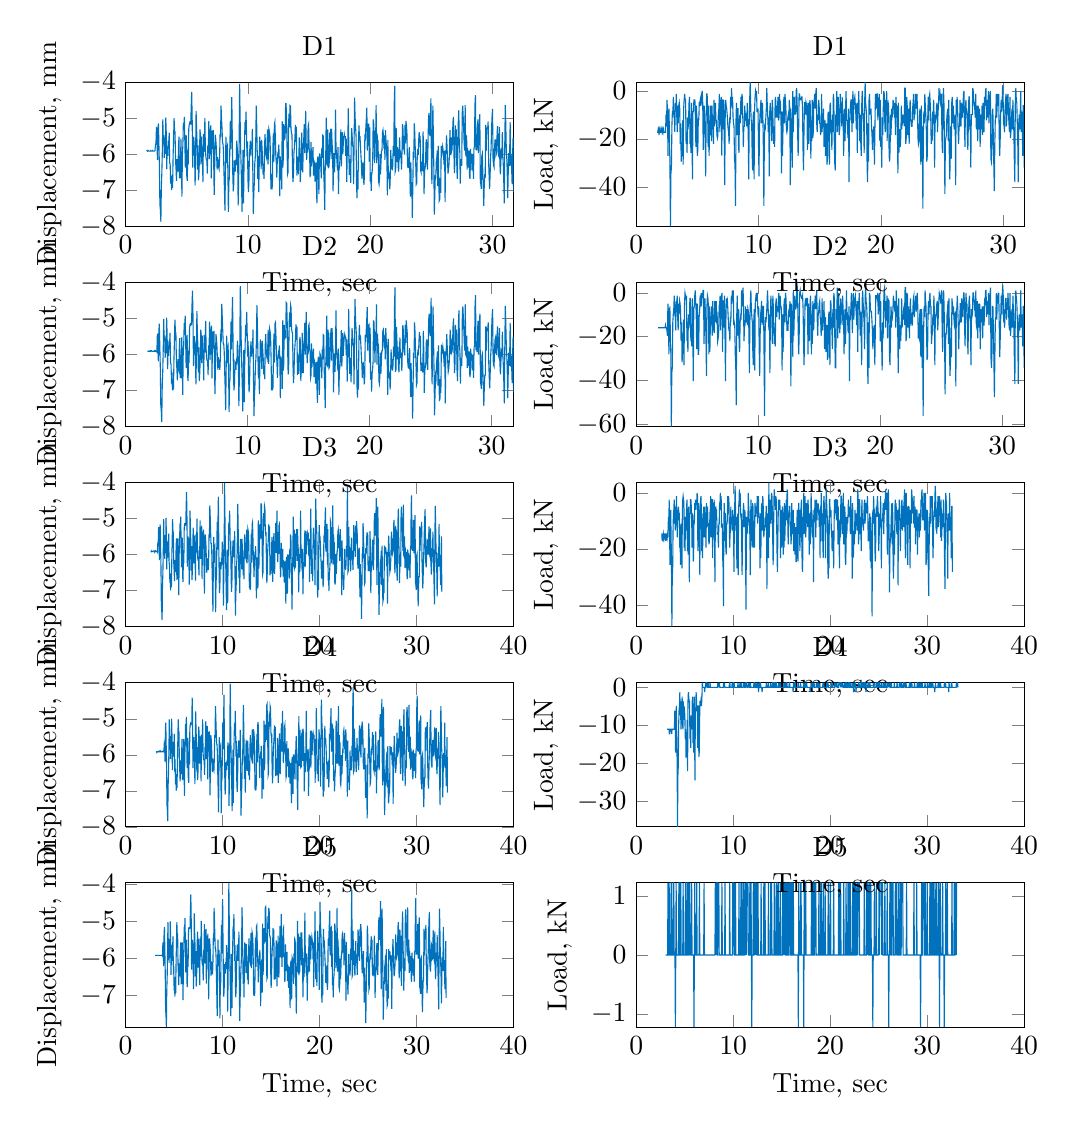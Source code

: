 % This file was created by matlab2tikz.
% Minimal pgfplots version: 1.3
%
\definecolor{mycolor1}{rgb}{0.0,0.447,0.741}%
%
\begin{tikzpicture}

\begin{axis}[%
width=4.927cm,
height=1.831cm,
at={(0cm,10.169cm)},
scale only axis,
xmin=0,
xmax=31.721,
xlabel={Time, sec},
ymin=-8,
ymax=-4,
ylabel={Displacement, mm},
title={D1},
legend style={legend cell align=left,align=left,draw=white!15!black}
]
\addplot [color=mycolor1,solid,forget plot]
  table[row sep=crcr]{%
1.721	-5.914\\
1.761	-5.896\\
1.8	-5.914\\
1.84	-5.896\\
1.88	-5.914\\
1.92	-5.914\\
1.961	-5.914\\
2.001	-5.914\\
2.04	-5.896\\
2.08	-5.914\\
2.121	-5.914\\
2.161	-5.914\\
2.201	-5.896\\
2.241	-5.914\\
2.28	-5.914\\
2.32	-5.914\\
2.36	-5.914\\
2.401	-5.896\\
2.441	-5.731\\
2.48	-5.695\\
2.52	-5.237\\
2.56	-5.621\\
2.601	-6.152\\
2.641	-5.31\\
2.681	-5.145\\
2.72	-5.713\\
2.76	-6.299\\
2.8	-7.379\\
2.841	-7.544\\
2.881	-7.874\\
2.92	-6.903\\
2.96	-6.519\\
3.001	-5.914\\
3.041	-5.035\\
3.081	-5.658\\
3.121	-5.475\\
3.16	-6.097\\
3.2	-5.548\\
3.24	-5.988\\
3.281	-4.98\\
3.321	-5.402\\
3.36	-6.409\\
3.4	-5.786\\
3.441	-6.042\\
3.481	-5.621\\
3.521	-5.768\\
3.561	-5.402\\
3.6	-6.244\\
3.64	-6.262\\
3.68	-6.812\\
3.721	-6.683\\
3.761	-6.995\\
3.8	-6.555\\
3.84	-6.94\\
3.881	-6.061\\
3.921	-5.566\\
3.961	-4.999\\
4.001	-5.347\\
4.039	-5.383\\
4.08	-6.152\\
4.12	-6.409\\
4.161	-6.738\\
4.201	-6.134\\
4.24	-6.39\\
4.28	-6.482\\
4.321	-5.804\\
4.361	-5.511\\
4.401	-6.665\\
4.44	-6.354\\
4.48	-6.665\\
4.519	-5.566\\
4.56	-6.171\\
4.601	-7.178\\
4.641	-6.006\\
4.68	-5.75\\
4.72	-5.127\\
4.761	-5.255\\
4.801	-4.962\\
4.841	-5.658\\
4.881	-6.372\\
4.92	-5.768\\
4.96	-5.475\\
5	-6.592\\
5.041	-6.738\\
5.081	-5.878\\
5.12	-6.281\\
5.16	-5.292\\
5.2	-5.182\\
5.241	-5.127\\
5.281	-5.164\\
5.321	-5.164\\
5.36	-4.706\\
5.4	-4.266\\
5.44	-4.98\\
5.481	-6.372\\
5.521	-5.75\\
5.56	-5.511\\
5.6	-5.695\\
5.64	-6.097\\
5.681	-6.866\\
5.721	-6.042\\
5.761	-4.797\\
5.8	-5.273\\
5.84	-5.676\\
5.88	-6.427\\
5.921	-5.75\\
5.961	-6.72\\
6	-6.482\\
6.04	-6.024\\
6.08	-5.31\\
6.121	-5.511\\
6.161	-6.281\\
6.201	-5.511\\
6.24	-5.988\\
6.28	-6.042\\
6.32	-6.775\\
6.361	-5.438\\
6.401	-5.933\\
6.44	-5.603\\
6.48	-4.999\\
6.52	-5.859\\
6.561	-6.079\\
6.601	-6.152\\
6.641	-6.171\\
6.68	-6.537\\
6.72	-5.75\\
6.76	-5.969\\
6.801	-5.072\\
6.841	-6.134\\
6.88	-5.64\\
6.92	-5.328\\
6.961	-5.2\\
7.001	-6.665\\
7.041	-5.475\\
7.081	-5.347\\
7.12	-5.859\\
7.16	-5.328\\
7.2	-6.226\\
7.241	-7.123\\
7.281	-6.354\\
7.32	-5.457\\
7.36	-5.548\\
7.401	-5.731\\
7.441	-6.061\\
7.481	-6.427\\
7.521	-6.079\\
7.56	-6.171\\
7.6	-6.354\\
7.64	-6.409\\
7.681	-6.134\\
7.721	-5.438\\
7.76	-5.53\\
7.8	-4.651\\
7.841	-5.017\\
7.881	-5.273\\
7.921	-5.676\\
7.961	-5.713\\
8	-5.914\\
8.039	-6.5\\
8.079	-6.995\\
8.121	-7.562\\
8.161	-6.409\\
8.2	-5.511\\
8.24	-6.244\\
8.281	-5.823\\
8.321	-5.768\\
8.361	-6.519\\
8.401	-7.599\\
8.44	-6.757\\
8.48	-6.665\\
8.52	-5.786\\
8.561	-5.072\\
8.601	-5.859\\
8.64	-5.072\\
8.68	-4.413\\
8.721	-5.548\\
8.761	-6.555\\
8.801	-7.031\\
8.841	-6.83\\
8.88	-6.171\\
8.92	-6.262\\
8.96	-6.482\\
9.001	-6.152\\
9.041	-6.299\\
9.08	-5.621\\
9.12	-5.786\\
9.16	-6.171\\
9.201	-7.416\\
9.241	-6.647\\
9.281	-5.713\\
9.32	-4.047\\
9.36	-4.98\\
9.4	-5.768\\
9.44	-6.317\\
9.481	-6.866\\
9.52	-7.599\\
9.56	-6.702\\
9.6	-5.878\\
9.641	-7.361\\
9.681	-6.281\\
9.721	-5.64\\
9.76	-5.109\\
9.8	-5.457\\
9.84	-4.816\\
9.881	-5.365\\
9.921	-6.061\\
9.96	-5.64\\
10	-6.702\\
10.04	-7.05\\
10.081	-6.757\\
10.121	-6.006\\
10.161	-5.804\\
10.2	-5.621\\
10.24	-6.061\\
10.28	-5.731\\
10.321	-5.859\\
10.361	-5.292\\
10.4	-6.537\\
10.44	-7.654\\
10.48	-7.086\\
10.521	-6.793\\
10.561	-6.244\\
10.601	-6.079\\
10.64	-5.603\\
10.68	-4.651\\
10.72	-5.219\\
10.761	-5.969\\
10.801	-6.683\\
10.84	-6.042\\
10.88	-7.05\\
10.921	-6.335\\
10.961	-5.511\\
11.001	-5.75\\
11.041	-5.713\\
11.08	-6.409\\
11.12	-5.603\\
11.16	-5.878\\
11.201	-6.152\\
11.241	-6.573\\
11.28	-6.409\\
11.32	-6.683\\
11.361	-5.75\\
11.401	-5.438\\
11.441	-5.859\\
11.481	-6.042\\
11.52	-6.097\\
11.56	-5.859\\
11.6	-5.31\\
11.641	-6.281\\
11.681	-5.914\\
11.72	-5.31\\
11.76	-5.383\\
11.801	-5.511\\
11.841	-6.061\\
11.881	-6.976\\
11.921	-6.555\\
11.96	-6.976\\
12	-6.866\\
12.04	-5.823\\
12.081	-5.42\\
12.121	-6.207\\
12.16	-5.182\\
12.2	-5.109\\
12.241	-5.511\\
12.281	-6.061\\
12.321	-6.244\\
12.361	-6.647\\
12.4	-6.171\\
12.44	-6.006\\
12.48	-6.042\\
12.521	-5.731\\
12.561	-6.116\\
12.6	-7.159\\
12.64	-6.061\\
12.681	-6.299\\
12.721	-6.207\\
12.761	-6.976\\
12.801	-5.09\\
12.84	-6.372\\
12.88	-6.244\\
12.92	-5.164\\
12.961	-5.621\\
13.001	-5.328\\
13.04	-5.566\\
13.08	-4.596\\
13.12	-4.596\\
13.161	-5.109\\
13.201	-5.878\\
13.241	-6.555\\
13.28	-6.5\\
13.32	-5.182\\
13.36	-4.871\\
13.401	-5.255\\
13.441	-4.651\\
13.48	-4.669\\
13.52	-5.292\\
13.56	-5.402\\
13.601	-5.457\\
13.641	-6.372\\
13.681	-6.775\\
13.72	-6.555\\
13.76	-5.969\\
13.8	-5.786\\
13.841	-5.548\\
13.881	-5.182\\
13.92	-5.658\\
13.96	-5.237\\
14	-6.592\\
14.041	-6.079\\
14.081	-6.079\\
14.121	-6.555\\
14.16	-6.097\\
14.2	-5.53\\
14.24	-5.64\\
14.281	-6.775\\
14.321	-6.317\\
14.36	-6.445\\
14.4	-5.402\\
14.441	-6.189\\
14.481	-6.5\\
14.521	-5.804\\
14.561	-5.603\\
14.6	-5.164\\
14.64	-5.969\\
14.68	-5.621\\
14.721	-4.797\\
14.761	-5.676\\
14.8	-6.152\\
14.84	-5.75\\
14.881	-5.951\\
14.921	-5.219\\
14.961	-5.164\\
15.001	-5.823\\
15.04	-5.933\\
15.08	-6.61\\
15.12	-6.592\\
15.161	-5.658\\
15.201	-6.335\\
15.24	-5.914\\
15.28	-6.024\\
15.321	-5.804\\
15.361	-6.592\\
15.401	-6.171\\
15.441	-6.262\\
15.48	-6.757\\
15.52	-6.519\\
15.56	-6.226\\
15.601	-6.903\\
15.641	-7.361\\
15.68	-6.171\\
15.72	-6.061\\
15.761	-6.409\\
15.801	-7.104\\
15.841	-5.988\\
15.881	-5.988\\
15.92	-6.116\\
15.96	-6.354\\
16	-6.665\\
16.041	-5.823\\
16.081	-6.097\\
16.12	-5.475\\
16.159	-5.493\\
16.201	-6.537\\
16.241	-6.94\\
16.281	-7.544\\
16.321	-6.317\\
16.36	-6.079\\
16.4	-4.98\\
16.44	-6.262\\
16.481	-6.299\\
16.52	-5.31\\
16.56	-6.097\\
16.6	-6.354\\
16.64	-6.335\\
16.681	-5.402\\
16.721	-5.933\\
16.761	-5.292\\
16.8	-6.134\\
16.84	-5.292\\
16.88	-5.713\\
16.921	-5.878\\
16.961	-7.031\\
17	-6.335\\
17.04	-5.969\\
17.079	-6.5\\
17.121	-6.042\\
17.161	-4.761\\
17.201	-5.804\\
17.24	-5.988\\
17.28	-6.207\\
17.32	-6.445\\
17.361	-5.804\\
17.401	-7.104\\
17.44	-6.445\\
17.48	-6.354\\
17.52	-6.171\\
17.561	-5.695\\
17.601	-5.31\\
17.641	-6.335\\
17.68	-5.859\\
17.72	-5.383\\
17.76	-5.988\\
17.801	-5.658\\
17.841	-5.548\\
17.88	-5.438\\
17.92	-5.511\\
17.96	-5.511\\
18.001	-6.042\\
18.041	-5.566\\
18.081	-6.775\\
18.12	-5.768\\
18.16	-6.042\\
18.2	-4.724\\
18.241	-5.585\\
18.281	-6.573\\
18.32	-6.134\\
18.36	-6.335\\
18.401	-6.793\\
18.44	-5.786\\
18.481	-5.273\\
18.521	-5.493\\
18.56	-5.75\\
18.6	-5.804\\
18.64	-6.83\\
18.681	-5.64\\
18.721	-4.431\\
18.76	-4.962\\
18.8	-5.219\\
18.841	-5.511\\
18.881	-6.885\\
18.921	-7.214\\
18.961	-6.445\\
19	-6.976\\
19.04	-5.621\\
19.08	-5.2\\
19.121	-5.621\\
19.161	-5.493\\
19.2	-5.768\\
19.24	-6.042\\
19.281	-6.299\\
19.321	-6.683\\
19.361	-6.262\\
19.401	-6.244\\
19.44	-6.5\\
19.48	-6.848\\
19.52	-6.628\\
19.561	-5.438\\
19.601	-5.621\\
19.64	-5.255\\
19.68	-5.017\\
19.721	-4.706\\
19.761	-5.896\\
19.801	-5.475\\
19.841	-5.164\\
19.88	-5.164\\
19.92	-6.207\\
19.96	-5.255\\
20.001	-6.757\\
20.041	-6.5\\
20.08	-7.013\\
20.12	-6.555\\
20.161	-6.464\\
20.201	-6.171\\
20.241	-5.035\\
20.281	-5.127\\
20.32	-5.658\\
20.36	-6.244\\
20.4	-5.347\\
20.441	-5.585\\
20.481	-4.633\\
20.52	-6.244\\
20.56	-5.42\\
20.6	-5.713\\
20.641	-5.676\\
20.681	-6.757\\
20.721	-6.83\\
20.76	-6.647\\
20.8	-5.988\\
20.84	-6.555\\
20.881	-6.207\\
20.921	-5.914\\
20.96	-5.896\\
21	-5.383\\
21.04	-5.328\\
21.081	-5.493\\
21.121	-5.841\\
21.161	-5.475\\
21.2	-6.152\\
21.24	-5.328\\
21.28	-5.585\\
21.321	-5.75\\
21.361	-6.116\\
21.4	-7.141\\
21.44	-5.603\\
21.48	-6.647\\
21.521	-6.665\\
21.561	-6.592\\
21.601	-6.976\\
21.64	-6.61\\
21.68	-5.878\\
21.72	-6.409\\
21.761	-6.134\\
21.801	-6.445\\
21.84	-6.335\\
21.88	-5.768\\
21.92	-6.042\\
21.961	-4.614\\
22.001	-4.102\\
22.041	-6.482\\
22.08	-6.427\\
22.12	-5.273\\
22.16	-5.768\\
22.201	-6.207\\
22.241	-5.804\\
22.28	-6.317\\
22.32	-6.482\\
22.361	-6.061\\
22.401	-5.53\\
22.441	-6.042\\
22.481	-5.988\\
22.52	-6.097\\
22.56	-6.427\\
22.6	-5.878\\
22.641	-5.164\\
22.681	-5.31\\
22.72	-5.823\\
22.76	-5.804\\
22.801	-6.006\\
22.841	-5.182\\
22.881	-5.695\\
22.921	-5.072\\
22.96	-5.2\\
23	-5.402\\
23.04	-6.244\\
23.081	-6.372\\
23.121	-6.372\\
23.16	-6.024\\
23.2	-5.804\\
23.241	-6.628\\
23.281	-7.178\\
23.321	-6.226\\
23.361	-7.159\\
23.4	-6.775\\
23.44	-7.764\\
23.48	-6.921\\
23.521	-5.933\\
23.561	-6.097\\
23.6	-5.145\\
23.64	-5.402\\
23.681	-5.841\\
23.721	-6.281\\
23.761	-6.83\\
23.801	-6.793\\
23.84	-6.134\\
23.88	-5.859\\
23.92	-6.024\\
23.961	-5.603\\
24.001	-5.383\\
24.04	-5.566\\
24.08	-5.493\\
24.121	-6.445\\
24.161	-6.5\\
24.201	-6.207\\
24.241	-6.354\\
24.28	-6.464\\
24.32	-5.365\\
24.36	-5.951\\
24.401	-7.104\\
24.441	-6.464\\
24.48	-6.39\\
24.52	-6.281\\
24.56	-5.676\\
24.601	-5.585\\
24.641	-6.226\\
24.681	-6.427\\
24.72	-5.786\\
24.76	-5.054\\
24.8	-4.852\\
24.841	-5.347\\
24.881	-5.493\\
24.92	-5.109\\
24.96	-4.449\\
25	-6.171\\
25.041	-6.83\\
25.081	-5.64\\
25.121	-4.651\\
25.16	-5.475\\
25.2	-6.409\\
25.24	-7.672\\
25.281	-7.104\\
25.321	-6.573\\
25.36	-6.665\\
25.4	-6.207\\
25.44	-6.097\\
25.481	-5.896\\
25.521	-6.885\\
25.561	-5.768\\
25.6	-6.683\\
25.64	-7.288\\
25.68	-7.251\\
25.721	-6.665\\
25.761	-7.068\\
25.8	-5.768\\
25.84	-6.006\\
25.88	-5.914\\
25.921	-5.786\\
25.961	-5.896\\
26.001	-6.079\\
26.04	-6.299\\
26.08	-5.896\\
26.12	-7.324\\
26.161	-6.024\\
26.201	-5.878\\
26.24	-5.475\\
26.28	-5.786\\
26.321	-6.189\\
26.361	-6.537\\
26.401	-6.427\\
26.441	-6.262\\
26.48	-5.951\\
26.52	-5.328\\
26.56	-6.024\\
26.601	-5.53\\
26.641	-5.933\\
26.68	-5.878\\
26.72	-5.64\\
26.761	-5.109\\
26.801	-4.962\\
26.841	-5.951\\
26.881	-6.519\\
26.92	-6.244\\
26.96	-5.2\\
27	-5.695\\
27.041	-5.31\\
27.081	-6.409\\
27.12	-6.683\\
27.16	-5.933\\
27.201	-5.072\\
27.241	-4.779\\
27.281	-5.75\\
27.321	-5.914\\
27.36	-6.812\\
27.4	-6.134\\
27.44	-6.244\\
27.481	-6.317\\
27.521	-4.852\\
27.56	-4.651\\
27.6	-4.962\\
27.641	-5.31\\
27.681	-5.713\\
27.721	-5.896\\
27.761	-4.633\\
27.8	-5.969\\
27.84	-6.061\\
27.88	-5.475\\
27.921	-6.427\\
27.961	-5.823\\
28	-6.207\\
28.04	-6.372\\
28.081	-5.896\\
28.121	-6.61\\
28.161	-6.683\\
28.201	-5.859\\
28.24	-6.189\\
28.28	-5.988\\
28.32	-6.445\\
28.361	-5.988\\
28.401	-6.152\\
28.44	-6.683\\
28.48	-5.841\\
28.52	-5.786\\
28.561	-4.633\\
28.601	-4.358\\
28.641	-5.878\\
28.68	-5.658\\
28.72	-5.896\\
28.76	-5.365\\
28.801	-5.035\\
28.841	-5.969\\
28.88	-5.64\\
28.92	-5.109\\
28.96	-4.889\\
29.001	-6.793\\
29.041	-6.83\\
29.081	-6.958\\
29.12	-6.061\\
29.16	-5.988\\
29.2	-6.464\\
29.241	-6.903\\
29.281	-7.434\\
29.32	-6.903\\
29.36	-6.592\\
29.4	-6.61\\
29.441	-5.182\\
29.481	-5.896\\
29.521	-5.292\\
29.56	-5.273\\
29.6	-5.292\\
29.64	-5.09\\
29.681	-6.226\\
29.721	-6.628\\
29.76	-6.958\\
29.8	-6.573\\
29.84	-6.079\\
29.881	-5.841\\
29.921	-5.273\\
29.961	-4.944\\
30	-4.742\\
30.04	-6.116\\
30.08	-6.299\\
30.121	-6.354\\
30.161	-5.841\\
30.2	-5.603\\
30.24	-5.603\\
30.281	-6.024\\
30.321	-5.969\\
30.361	-5.53\\
30.401	-5.219\\
30.44	-5.64\\
30.48	-6.024\\
30.52	-6.061\\
30.561	-5.237\\
30.601	-6.262\\
30.64	-6.555\\
30.68	-6.207\\
30.721	-5.841\\
30.761	-6.097\\
30.801	-5.383\\
30.841	-6.006\\
30.88	-6.317\\
30.92	-6.793\\
30.96	-7.361\\
31.001	-5.676\\
31.041	-4.633\\
31.08	-5.127\\
31.12	-5.786\\
31.161	-6.079\\
31.201	-6.5\\
31.241	-7.214\\
31.281	-6.537\\
31.32	-5.969\\
31.36	-6.335\\
31.4	-5.951\\
31.441	-5.109\\
31.481	-6.317\\
31.52	-5.988\\
31.56	-6.39\\
31.601	-6.83\\
31.641	-6.006\\
31.681	-5.53\\
31.721	-7.05\\
};
\end{axis}

\begin{axis}[%
width=4.927cm,
height=1.831cm,
at={(0cm,5.085cm)},
scale only axis,
xmin=0,
xmax=40,
xlabel={Time, sec},
ymin=-8,
ymax=-4,
ylabel={Displacement, mm},
title={D3},
legend style={legend cell align=left,align=left,draw=white!15!black}
]
\addplot [color=mycolor1,solid,forget plot]
  table[row sep=crcr]{%
2.6	-5.896\\
2.64	-5.914\\
2.68	-5.896\\
2.72	-5.914\\
2.761	-5.914\\
2.801	-5.914\\
2.84	-5.914\\
2.88	-5.896\\
2.92	-5.896\\
2.96	-5.896\\
3.001	-5.933\\
3.041	-5.914\\
3.08	-5.896\\
3.12	-5.914\\
3.16	-5.914\\
3.201	-5.914\\
3.241	-5.914\\
3.281	-5.933\\
3.32	-5.676\\
3.36	-5.676\\
3.4	-5.237\\
3.441	-5.64\\
3.481	-6.152\\
3.52	-5.365\\
3.56	-5.164\\
3.6	-5.731\\
3.641	-6.317\\
3.681	-7.379\\
3.721	-7.544\\
3.76	-7.819\\
3.8	-6.848\\
3.84	-6.519\\
3.881	-5.896\\
3.921	-5.017\\
3.96	-5.621\\
4	-5.457\\
4.039	-6.116\\
4.081	-5.548\\
4.121	-5.969\\
4.16	-4.98\\
4.2	-5.42\\
4.24	-6.409\\
4.28	-5.786\\
4.321	-6.079\\
4.361	-5.64\\
4.4	-5.804\\
4.44	-5.42\\
4.48	-6.244\\
4.521	-6.244\\
4.561	-6.775\\
4.6	-6.683\\
4.64	-6.995\\
4.68	-6.519\\
4.72	-6.903\\
4.761	-6.116\\
4.801	-5.621\\
4.84	-5.017\\
4.88	-5.347\\
4.92	-5.402\\
4.961	-6.226\\
5.001	-6.464\\
5.04	-6.738\\
5.08	-6.152\\
5.12	-6.372\\
5.16	-6.482\\
5.201	-5.841\\
5.241	-5.548\\
5.28	-6.702\\
5.32	-6.354\\
5.36	-6.683\\
5.401	-5.548\\
5.441	-6.171\\
5.48	-7.123\\
5.52	-5.969\\
5.56	-5.75\\
5.6	-5.145\\
5.641	-5.273\\
5.681	-4.944\\
5.72	-5.64\\
5.76	-6.354\\
5.8	-5.731\\
5.841	-5.53\\
5.881	-6.628\\
5.92	-6.757\\
5.96	-5.878\\
6	-6.244\\
6.04	-5.273\\
6.081	-5.145\\
6.121	-5.145\\
6.16	-5.182\\
6.2	-5.164\\
6.24	-4.669\\
6.281	-4.266\\
6.321	-4.926\\
6.361	-6.335\\
6.4	-5.768\\
6.44	-5.493\\
6.48	-5.695\\
6.521	-6.097\\
6.561	-6.83\\
6.6	-6.042\\
6.64	-4.779\\
6.68	-5.292\\
6.721	-5.658\\
6.761	-6.445\\
6.801	-5.768\\
6.84	-6.702\\
6.88	-6.464\\
6.92	-6.006\\
6.961	-5.255\\
7.001	-5.475\\
7.04	-6.244\\
7.08	-5.475\\
7.12	-6.006\\
7.161	-6.024\\
7.201	-6.72\\
7.241	-5.438\\
7.28	-5.933\\
7.32	-5.658\\
7.36	-4.999\\
7.401	-5.878\\
7.441	-6.116\\
7.48	-6.171\\
7.52	-6.189\\
7.56	-6.573\\
7.601	-5.768\\
7.641	-5.896\\
7.681	-5.054\\
7.72	-6.116\\
7.76	-5.603\\
7.8	-5.31\\
7.841	-5.2\\
7.881	-6.683\\
7.92	-5.511\\
7.96	-5.365\\
8	-5.841\\
8.041	-5.31\\
8.081	-6.207\\
8.12	-7.086\\
8.16	-6.354\\
8.2	-5.438\\
8.24	-5.548\\
8.281	-5.75\\
8.321	-6.097\\
8.36	-6.5\\
8.4	-6.097\\
8.44	-6.171\\
8.48	-6.354\\
8.521	-6.427\\
8.56	-6.134\\
8.6	-5.438\\
8.64	-5.53\\
8.68	-4.633\\
8.721	-4.962\\
8.761	-5.347\\
8.8	-5.695\\
8.84	-5.695\\
8.88	-5.914\\
8.921	-6.537\\
8.961	-6.995\\
9	-7.581\\
9.039	-6.409\\
9.08	-5.511\\
9.12	-6.226\\
9.161	-5.804\\
9.201	-5.768\\
9.24	-6.5\\
9.28	-7.599\\
9.32	-6.757\\
9.361	-6.628\\
9.401	-5.768\\
9.44	-5.09\\
9.48	-5.859\\
9.52	-5.072\\
9.56	-4.395\\
9.601	-5.566\\
9.641	-6.592\\
9.68	-7.068\\
9.72	-6.848\\
9.76	-6.207\\
9.801	-6.281\\
9.84	-6.409\\
9.88	-6.097\\
9.92	-6.281\\
9.96	-5.64\\
10	-5.786\\
10.041	-6.171\\
10.081	-7.416\\
10.12	-6.628\\
10.16	-5.695\\
10.2	-4.01\\
10.241	-4.999\\
10.281	-5.786\\
10.321	-6.281\\
10.36	-6.848\\
10.4	-7.544\\
10.44	-6.683\\
10.481	-5.859\\
10.521	-7.343\\
10.56	-6.281\\
10.6	-5.621\\
10.64	-5.109\\
10.681	-5.438\\
10.721	-4.779\\
10.761	-5.347\\
10.8	-6.024\\
10.84	-5.621\\
10.88	-6.702\\
10.921	-7.031\\
10.96	-6.738\\
11	-6.006\\
11.04	-5.823\\
11.08	-5.603\\
11.121	-6.079\\
11.161	-5.786\\
11.201	-5.878\\
11.24	-5.347\\
11.28	-6.628\\
11.32	-7.69\\
11.361	-7.086\\
11.401	-6.83\\
11.44	-6.262\\
11.48	-6.097\\
11.52	-5.585\\
11.561	-4.596\\
11.601	-5.219\\
11.641	-5.951\\
11.68	-6.647\\
11.72	-6.024\\
11.76	-7.068\\
11.801	-6.372\\
11.841	-5.566\\
11.88	-5.768\\
11.92	-5.713\\
11.96	-6.409\\
12.001	-5.566\\
12.041	-5.878\\
12.08	-6.134\\
12.12	-6.573\\
12.16	-6.409\\
12.2	-6.683\\
12.241	-5.731\\
12.281	-5.438\\
12.32	-5.878\\
12.36	-6.042\\
12.4	-6.097\\
12.441	-5.878\\
12.481	-5.31\\
12.52	-6.244\\
12.56	-5.896\\
12.6	-5.292\\
12.64	-5.347\\
12.681	-5.493\\
12.72	-6.097\\
12.76	-6.94\\
12.8	-6.537\\
12.84	-6.976\\
12.881	-6.866\\
12.921	-5.823\\
12.96	-5.42\\
13	-6.226\\
13.04	-5.164\\
13.08	-5.109\\
13.121	-5.475\\
13.161	-6.006\\
13.2	-6.207\\
13.24	-6.628\\
13.28	-6.134\\
13.321	-6.006\\
13.361	-6.042\\
13.4	-5.768\\
13.44	-6.134\\
13.48	-7.214\\
13.52	-6.079\\
13.561	-6.354\\
13.601	-6.116\\
13.64	-6.94\\
13.68	-5.054\\
13.72	-6.39\\
13.761	-6.226\\
13.8	-5.164\\
13.84	-5.603\\
13.88	-5.328\\
13.92	-5.548\\
13.96	-4.596\\
14.001	-4.596\\
14.041	-5.072\\
14.08	-5.859\\
14.12	-6.555\\
14.16	-6.5\\
14.201	-5.145\\
14.241	-4.852\\
14.281	-5.219\\
14.32	-4.651\\
14.36	-4.706\\
14.4	-5.328\\
14.441	-5.438\\
14.481	-5.42\\
14.52	-6.335\\
14.56	-6.793\\
14.6	-6.519\\
14.641	-5.933\\
14.681	-5.731\\
14.721	-5.53\\
14.76	-5.164\\
14.8	-5.621\\
14.84	-5.219\\
14.881	-6.573\\
14.921	-6.134\\
14.96	-6.097\\
15	-6.537\\
15.04	-6.061\\
15.081	-5.511\\
15.121	-5.64\\
15.161	-6.757\\
15.2	-6.317\\
15.24	-6.5\\
15.28	-5.402\\
15.321	-6.189\\
15.361	-6.537\\
15.4	-5.823\\
15.44	-5.621\\
15.48	-5.127\\
15.521	-5.951\\
15.561	-5.585\\
15.601	-4.779\\
15.64	-5.676\\
15.68	-6.207\\
15.72	-5.75\\
15.761	-5.988\\
15.801	-5.2\\
15.84	-5.164\\
15.88	-5.823\\
15.92	-5.951\\
15.961	-6.628\\
16.001	-6.555\\
16.04	-5.676\\
16.079	-6.354\\
16.12	-5.933\\
16.159	-6.006\\
16.201	-5.841\\
16.24	-6.61\\
16.28	-6.152\\
16.32	-6.244\\
16.36	-6.775\\
16.401	-6.519\\
16.44	-6.189\\
16.48	-6.866\\
16.52	-7.361\\
16.56	-6.171\\
16.6	-6.061\\
16.641	-6.354\\
16.681	-7.086\\
16.72	-6.006\\
16.76	-6.006\\
16.8	-6.116\\
16.841	-6.354\\
16.881	-6.665\\
16.92	-5.859\\
16.96	-6.116\\
17	-5.475\\
17.04	-5.493\\
17.081	-6.555\\
17.121	-6.903\\
17.16	-7.526\\
17.2	-6.299\\
17.24	-6.042\\
17.281	-4.944\\
17.321	-6.281\\
17.36	-6.335\\
17.4	-5.31\\
17.44	-6.116\\
17.48	-6.354\\
17.52	-6.335\\
17.561	-5.42\\
17.6	-5.933\\
17.64	-5.292\\
17.68	-6.171\\
17.721	-5.292\\
17.761	-5.695\\
17.8	-5.859\\
17.84	-7.05\\
17.88	-6.354\\
17.92	-5.988\\
17.961	-6.482\\
18.001	-6.061\\
18.04	-4.779\\
18.079	-5.823\\
18.12	-5.969\\
18.161	-6.226\\
18.201	-6.464\\
18.241	-5.841\\
18.28	-7.104\\
18.32	-6.445\\
18.36	-6.354\\
18.401	-6.189\\
18.44	-5.731\\
18.48	-5.328\\
18.52	-6.335\\
18.56	-5.859\\
18.601	-5.347\\
18.641	-5.988\\
18.681	-5.676\\
18.72	-5.511\\
18.76	-5.42\\
18.8	-5.511\\
18.841	-5.475\\
18.881	-6.024\\
18.92	-5.566\\
18.96	-6.757\\
19	-5.75\\
19.041	-6.024\\
19.081	-4.724\\
19.121	-5.585\\
19.16	-6.537\\
19.2	-6.116\\
19.24	-6.335\\
19.281	-6.738\\
19.321	-5.768\\
19.36	-5.255\\
19.4	-5.493\\
19.44	-5.731\\
19.481	-5.823\\
19.521	-6.848\\
19.561	-5.658\\
19.6	-4.449\\
19.64	-4.999\\
19.68	-5.237\\
19.721	-5.493\\
19.761	-6.866\\
19.8	-7.196\\
19.84	-6.445\\
19.88	-6.976\\
19.921	-5.585\\
19.961	-5.182\\
20	-5.603\\
20.04	-5.493\\
20.08	-5.731\\
20.12	-6.042\\
20.161	-6.262\\
20.201	-6.665\\
20.24	-6.226\\
20.28	-6.207\\
20.32	-6.519\\
20.361	-6.903\\
20.401	-6.647\\
20.44	-5.475\\
20.48	-5.658\\
20.52	-5.31\\
20.56	-5.054\\
20.601	-4.688\\
20.641	-5.914\\
20.68	-5.475\\
20.72	-5.164\\
20.76	-5.164\\
20.801	-6.281\\
20.841	-5.292\\
20.88	-6.72\\
20.92	-6.5\\
20.96	-7.013\\
21	-6.573\\
21.041	-6.427\\
21.081	-6.207\\
21.12	-5.072\\
21.16	-5.127\\
21.2	-5.658\\
21.241	-6.244\\
21.281	-5.365\\
21.32	-5.585\\
21.36	-4.633\\
21.4	-6.281\\
21.44	-5.438\\
21.481	-5.731\\
21.52	-5.713\\
21.56	-6.757\\
21.6	-6.83\\
21.64	-6.628\\
21.681	-5.988\\
21.721	-6.537\\
21.76	-6.244\\
21.8	-5.896\\
21.84	-5.896\\
21.88	-5.383\\
21.921	-5.31\\
21.961	-5.475\\
22	-5.823\\
22.04	-5.457\\
22.08	-6.171\\
22.121	-5.292\\
22.161	-5.585\\
22.201	-5.731\\
22.24	-6.097\\
22.28	-7.123\\
22.32	-5.603\\
22.361	-6.665\\
22.401	-6.647\\
22.44	-6.573\\
22.48	-6.976\\
22.52	-6.573\\
22.561	-5.841\\
22.601	-6.372\\
22.641	-6.152\\
22.68	-6.427\\
22.72	-6.299\\
22.76	-5.75\\
22.801	-6.061\\
22.841	-4.669\\
22.88	-4.12\\
22.92	-6.482\\
22.96	-6.445\\
23.001	-5.237\\
23.041	-5.658\\
23.081	-6.152\\
23.12	-5.804\\
23.16	-6.281\\
23.2	-6.464\\
23.241	-6.061\\
23.281	-5.53\\
23.32	-6.042\\
23.36	-5.988\\
23.4	-6.116\\
23.441	-6.427\\
23.481	-5.878\\
23.52	-5.182\\
23.56	-5.31\\
23.6	-5.841\\
23.64	-5.823\\
23.681	-6.061\\
23.72	-5.2\\
23.76	-5.695\\
23.8	-5.072\\
23.84	-5.237\\
23.881	-5.438\\
23.921	-6.226\\
23.96	-6.372\\
24	-6.372\\
24.04	-6.006\\
24.08	-5.804\\
24.121	-6.592\\
24.16	-7.178\\
24.2	-6.262\\
24.24	-7.178\\
24.28	-6.775\\
24.321	-7.782\\
24.361	-6.94\\
24.4	-5.969\\
24.44	-6.116\\
24.48	-5.127\\
24.52	-5.383\\
24.561	-5.878\\
24.601	-6.281\\
24.64	-6.812\\
24.68	-6.775\\
24.72	-6.097\\
24.761	-5.823\\
24.8	-5.988\\
24.84	-5.64\\
24.88	-5.383\\
24.92	-5.566\\
24.96	-5.511\\
25.001	-6.445\\
25.041	-6.445\\
25.08	-6.171\\
25.12	-6.354\\
25.16	-6.464\\
25.201	-5.347\\
25.24	-5.914\\
25.28	-7.068\\
25.32	-6.445\\
25.36	-6.354\\
25.4	-6.281\\
25.441	-5.658\\
25.481	-5.585\\
25.52	-6.207\\
25.56	-6.427\\
25.6	-5.75\\
25.641	-5.017\\
25.681	-4.852\\
25.721	-5.292\\
25.76	-5.475\\
25.8	-5.09\\
25.84	-4.431\\
25.881	-6.171\\
25.921	-6.848\\
25.96	-5.658\\
26	-4.669\\
26.04	-5.53\\
26.081	-6.427\\
26.121	-7.672\\
26.161	-7.123\\
26.2	-6.628\\
26.24	-6.683\\
26.28	-6.226\\
26.321	-6.097\\
26.361	-5.896\\
26.4	-6.848\\
26.44	-5.75\\
26.48	-6.683\\
26.521	-7.306\\
26.561	-7.251\\
26.601	-6.683\\
26.64	-7.068\\
26.68	-5.75\\
26.72	-5.988\\
26.761	-5.896\\
26.801	-5.786\\
26.84	-5.896\\
26.88	-6.079\\
26.92	-6.317\\
26.961	-5.933\\
27.001	-7.361\\
27.041	-6.079\\
27.08	-5.878\\
27.12	-5.475\\
27.16	-5.786\\
27.201	-6.189\\
27.241	-6.482\\
27.28	-6.427\\
27.32	-6.262\\
27.36	-5.951\\
27.401	-5.365\\
27.44	-6.024\\
27.48	-5.548\\
27.52	-5.951\\
27.56	-5.896\\
27.6	-5.658\\
27.641	-5.145\\
27.681	-5.035\\
27.72	-5.951\\
27.76	-6.519\\
27.8	-6.226\\
27.841	-5.2\\
27.881	-5.676\\
27.92	-5.31\\
27.96	-6.409\\
28	-6.72\\
28.04	-5.969\\
28.081	-5.035\\
28.121	-4.724\\
28.16	-5.676\\
28.2	-5.878\\
28.24	-6.793\\
28.281	-6.097\\
28.321	-6.226\\
28.36	-6.335\\
28.4	-4.852\\
28.44	-4.669\\
28.48	-4.98\\
28.521	-5.31\\
28.561	-5.731\\
28.6	-5.896\\
28.64	-4.614\\
28.68	-6.024\\
28.721	-6.061\\
28.761	-5.493\\
28.8	-6.372\\
28.84	-5.804\\
28.88	-6.134\\
28.92	-6.354\\
28.961	-5.933\\
29.001	-6.555\\
29.04	-6.683\\
29.08	-5.859\\
29.12	-6.189\\
29.161	-5.951\\
29.201	-6.445\\
29.24	-6.006\\
29.28	-6.134\\
29.32	-6.647\\
29.36	-5.841\\
29.401	-5.786\\
29.441	-4.651\\
29.48	-4.358\\
29.52	-5.878\\
29.56	-5.676\\
29.601	-5.896\\
29.641	-5.438\\
29.681	-5.035\\
29.72	-5.969\\
29.76	-5.621\\
29.8	-5.109\\
29.841	-4.907\\
29.881	-6.793\\
29.92	-6.83\\
29.96	-6.976\\
30	-6.042\\
30.041	-5.988\\
30.081	-6.445\\
30.121	-6.903\\
30.16	-7.434\\
30.2	-6.921\\
30.24	-6.61\\
30.281	-6.61\\
30.321	-5.219\\
30.36	-5.896\\
30.4	-5.31\\
30.44	-5.292\\
30.481	-5.328\\
30.521	-5.09\\
30.561	-6.207\\
30.6	-6.628\\
30.64	-6.94\\
30.68	-6.573\\
30.721	-6.079\\
30.761	-5.804\\
30.8	-5.273\\
30.84	-4.962\\
30.88	-4.742\\
30.921	-6.116\\
30.961	-6.281\\
31.001	-6.354\\
31.04	-5.841\\
31.08	-5.585\\
31.12	-5.603\\
31.161	-5.988\\
31.201	-5.988\\
31.24	-5.53\\
31.28	-5.219\\
31.32	-5.64\\
31.361	-6.024\\
31.4	-6.079\\
31.44	-5.273\\
31.48	-6.262\\
31.52	-6.555\\
31.56	-6.207\\
31.601	-5.823\\
31.641	-6.061\\
31.68	-5.365\\
31.72	-5.988\\
31.76	-6.317\\
31.801	-6.83\\
31.841	-7.379\\
31.88	-5.731\\
31.92	-4.651\\
31.96	-5.145\\
32	-5.786\\
32.041	-6.061\\
32.081	-6.464\\
32.12	-7.159\\
32.159	-6.519\\
32.2	-5.951\\
32.241	-6.335\\
32.281	-5.969\\
32.319	-5.145\\
32.36	-6.335\\
32.4	-6.006\\
32.44	-6.409\\
32.481	-6.848\\
32.52	-6.042\\
32.56	-5.493\\
32.6	-7.031\\
};
\end{axis}

\begin{axis}[%
width=4.927cm,
height=1.831cm,
at={(6.484cm,7.627cm)},
scale only axis,
xmin=0,
xmax=31.8,
xlabel={Time, sec},
ymin=-61.035,
ymax=4.883,
ylabel={Load, kN},
title={D2},
legend style={legend cell align=left,align=left,draw=white!15!black}
]
\addplot [color=mycolor1,solid,forget plot]
  table[row sep=crcr]{%
1.8	-15.869\\
1.84	-15.869\\
1.88	-15.869\\
1.92	-15.869\\
1.961	-15.869\\
2.001	-15.869\\
2.04	-15.869\\
2.08	-15.869\\
2.121	-15.869\\
2.161	-15.869\\
2.201	-15.869\\
2.241	-15.869\\
2.28	-15.869\\
2.32	-15.869\\
2.36	-15.869\\
2.401	-14.648\\
2.441	-15.869\\
2.48	-15.869\\
2.52	-17.09\\
2.561	-19.531\\
2.601	-4.883\\
2.641	-8.545\\
2.681	-28.076\\
2.72	-13.428\\
2.76	-6.104\\
2.8	-18.311\\
2.841	-28.076\\
2.881	-61.035\\
2.92	-36.621\\
2.96	-34.18\\
3.001	-13.428\\
3.041	-9.766\\
3.081	-7.324\\
3.121	-1.221\\
3.16	-8.545\\
3.2	-7.324\\
3.24	-17.09\\
3.281	-3.662\\
3.321	-6.104\\
3.36	-1.221\\
3.4	-10.986\\
3.441	-17.09\\
3.481	-4.883\\
3.521	-9.766\\
3.561	-3.662\\
3.6	-4.883\\
3.64	-8.545\\
3.68	-21.973\\
3.721	-13.428\\
3.761	-31.738\\
3.8	-26.855\\
3.84	-25.635\\
3.881	-12.207\\
3.921	-32.959\\
3.961	-4.883\\
4.001	0\\
4.039	-1.221\\
4.08	-2.441\\
4.12	-1.221\\
4.161	-21.973\\
4.201	-19.531\\
4.24	-26.855\\
4.28	-9.766\\
4.321	-15.869\\
4.361	-13.428\\
4.401	-2.441\\
4.44	-2.441\\
4.48	-21.973\\
4.519	-20.752\\
4.56	-24.414\\
4.601	-2.441\\
4.641	-17.09\\
4.68	-40.283\\
4.72	-7.324\\
4.76	-6.104\\
4.801	-1.221\\
4.841	1.221\\
4.881	-4.883\\
4.92	-8.545\\
4.96	-25.635\\
5	-4.883\\
5.041	-9.766\\
5.081	-28.076\\
5.12	-28.076\\
5.16	-10.986\\
5.2	-8.545\\
5.241	-1.221\\
5.281	-6.104\\
5.321	0\\
5.36	-6.104\\
5.4	0\\
5.44	-2.441\\
5.481	1.221\\
5.521	1.221\\
5.56	-23.193\\
5.6	-13.428\\
5.64	-2.441\\
5.681	-12.207\\
5.721	-20.752\\
5.761	-37.842\\
5.8	-6.104\\
5.84	-1.221\\
5.88	-2.441\\
5.921	-6.104\\
5.961	-28.076\\
6	-6.104\\
6.04	-26.855\\
6.08	-14.648\\
6.121	-13.428\\
6.161	-6.104\\
6.201	-12.207\\
6.24	-19.531\\
6.28	-3.662\\
6.32	-14.648\\
6.361	-17.09\\
6.401	-18.311\\
6.44	-3.662\\
6.48	-13.428\\
6.521	-8.545\\
6.561	-3.662\\
6.601	-12.207\\
6.641	-10.986\\
6.68	-21.973\\
6.72	-20.752\\
6.76	-18.311\\
6.801	-6.104\\
6.841	-4.883\\
6.88	-1.221\\
6.92	-17.09\\
6.961	-4.883\\
7.001	-1.221\\
7.041	0\\
7.081	-26.855\\
7.12	-3.662\\
7.16	-3.662\\
7.2	-15.869\\
7.241	-1.221\\
7.281	-19.531\\
7.32	-40.283\\
7.36	-9.766\\
7.401	-2.441\\
7.441	-4.883\\
7.481	-3.662\\
7.521	-8.545\\
7.56	-13.428\\
7.6	-17.09\\
7.64	-17.09\\
7.681	-21.973\\
7.721	-10.986\\
7.76	-13.428\\
7.8	-1.221\\
7.841	-4.883\\
7.881	1.221\\
7.921	-3.662\\
7.961	1.221\\
8	-14.648\\
8.039	-13.428\\
8.079	-14.648\\
8.121	-28.076\\
8.161	-32.959\\
8.2	-51.27\\
8.24	-10.986\\
8.281	-1.221\\
8.321	-19.531\\
8.361	-9.766\\
8.401	-7.324\\
8.44	-24.414\\
8.48	-26.855\\
8.52	-13.428\\
8.561	-10.986\\
8.601	-12.207\\
8.64	1.221\\
8.68	-6.104\\
8.72	0\\
8.761	2.441\\
8.801	-8.545\\
8.841	-21.973\\
8.88	-14.648\\
8.92	-14.648\\
8.96	-6.104\\
9.001	-13.428\\
9.041	-7.324\\
9.08	-12.207\\
9.12	-14.648\\
9.16	-7.324\\
9.201	-8.545\\
9.241	-18.311\\
9.281	-36.621\\
9.32	-13.428\\
9.36	-3.662\\
9.4	1.221\\
9.44	-7.324\\
9.481	-10.986\\
9.52	-13.428\\
9.56	-26.855\\
9.6	-32.959\\
9.641	-12.207\\
9.681	-7.324\\
9.721	-35.4\\
9.76	-4.883\\
9.8	-2.441\\
9.84	0\\
9.881	-3.662\\
9.921	0\\
9.96	-6.104\\
10	-10.986\\
10.04	-6.104\\
10.081	-24.414\\
10.121	-37.842\\
10.161	-19.531\\
10.2	-9.766\\
10.24	-7.324\\
10.28	-3.662\\
10.321	-14.648\\
10.361	-9.766\\
10.4	-6.104\\
10.44	-6.104\\
10.481	-28.076\\
10.521	-56.152\\
10.561	-20.752\\
10.601	-10.986\\
10.64	-13.428\\
10.68	-9.766\\
10.72	-6.104\\
10.761	1.221\\
10.801	-3.662\\
10.84	-10.986\\
10.88	-17.09\\
10.921	-9.766\\
10.961	-36.621\\
11.001	-10.986\\
11.041	-1.221\\
11.08	-8.545\\
11.12	-10.986\\
11.16	-23.193\\
11.201	-1.221\\
11.241	-6.104\\
11.28	-15.869\\
11.32	-23.193\\
11.361	-15.869\\
11.401	-24.414\\
11.441	-4.883\\
11.481	-2.441\\
11.52	-10.986\\
11.56	-6.104\\
11.6	-8.545\\
11.641	-4.883\\
11.681	0\\
11.72	-12.207\\
11.76	-7.324\\
11.801	-1.221\\
11.841	-6.104\\
11.881	-6.104\\
11.921	-10.986\\
11.96	-35.4\\
12	-9.766\\
12.04	-26.855\\
12.081	-18.311\\
12.121	-4.883\\
12.16	-2.441\\
12.2	-13.428\\
12.241	0\\
12.281	-2.441\\
12.321	-9.766\\
12.361	-17.09\\
12.4	-17.09\\
12.44	-17.09\\
12.48	-10.986\\
12.521	-7.324\\
12.561	-10.986\\
12.6	-3.662\\
12.64	-9.766\\
12.68	-42.725\\
12.721	-4.883\\
12.761	-9.766\\
12.801	-18.311\\
12.84	-29.297\\
12.88	1.221\\
12.92	-19.531\\
12.961	-9.766\\
13.001	-1.221\\
13.04	-7.324\\
13.08	-7.324\\
13.12	-6.104\\
13.161	1.221\\
13.201	2.441\\
13.241	-4.883\\
13.28	-17.09\\
13.32	-28.076\\
13.36	-19.531\\
13.401	0\\
13.441	1.221\\
13.48	-1.221\\
13.52	-1.221\\
13.56	-2.441\\
13.601	-2.441\\
13.641	-1.221\\
13.681	-7.324\\
13.72	-23.193\\
13.76	-32.959\\
13.8	-19.531\\
13.841	-4.883\\
13.881	-2.441\\
13.92	-6.104\\
13.96	-2.441\\
14	-2.441\\
14.041	-2.441\\
14.081	-28.076\\
14.121	-4.883\\
14.16	-8.545\\
14.2	-21.973\\
14.24	-8.545\\
14.281	-1.221\\
14.321	-6.104\\
14.36	-28.076\\
14.4	-9.766\\
14.441	-23.193\\
14.481	-3.662\\
14.521	-17.09\\
14.561	-15.869\\
14.6	-4.883\\
14.64	-4.883\\
14.68	-1.221\\
14.721	-7.324\\
14.761	-1.221\\
14.8	1.221\\
14.84	-12.207\\
14.881	-19.531\\
14.921	-9.766\\
14.961	-8.545\\
15.001	-4.883\\
15.04	-3.662\\
15.08	-10.986\\
15.12	-12.207\\
15.161	-19.531\\
15.201	-15.869\\
15.24	-2.441\\
15.28	-17.09\\
15.321	-8.545\\
15.361	-10.986\\
15.401	-3.662\\
15.441	-25.635\\
15.48	-13.428\\
15.52	-10.986\\
15.56	-26.855\\
15.601	-15.869\\
15.641	-14.648\\
15.68	-30.518\\
15.72	-29.297\\
15.761	-12.207\\
15.801	-8.545\\
15.841	-20.752\\
15.881	-32.959\\
15.92	-3.662\\
15.96	-3.662\\
16	-15.869\\
16.041	-15.869\\
16.081	-25.635\\
16.12	-7.324\\
16.159	-15.869\\
16.201	0\\
16.241	-2.441\\
16.281	-20.752\\
16.321	-34.18\\
16.36	-34.18\\
16.4	-7.324\\
16.44	-10.986\\
16.481	2.441\\
16.52	-20.752\\
16.56	-9.766\\
16.6	0\\
16.64	-12.207\\
16.681	-18.311\\
16.721	-14.648\\
16.761	-2.441\\
16.8	-6.104\\
16.84	-7.324\\
16.88	-14.648\\
16.921	-1.221\\
16.961	-7.324\\
17	-10.986\\
17.04	-28.076\\
17.079	-14.648\\
17.121	-7.324\\
17.161	-23.193\\
17.201	-8.545\\
17.24	1.221\\
17.28	-12.207\\
17.32	-10.986\\
17.361	-17.09\\
17.401	-18.311\\
17.44	-6.104\\
17.48	-40.283\\
17.52	-12.207\\
17.561	-12.207\\
17.601	-6.104\\
17.641	0\\
17.68	-6.104\\
17.72	-18.311\\
17.76	-6.104\\
17.801	0\\
17.841	-12.207\\
17.88	-4.883\\
17.92	-2.441\\
17.96	-1.221\\
18.001	-6.104\\
18.041	-9.766\\
18.081	-14.648\\
18.12	-3.662\\
18.16	-26.855\\
18.2	-3.662\\
18.241	-7.324\\
18.281	0\\
18.32	-7.324\\
18.36	-19.531\\
18.401	-8.545\\
18.44	-18.311\\
18.481	-32.959\\
18.521	-3.662\\
18.56	1.221\\
18.6	-3.662\\
18.64	-9.766\\
18.681	-13.428\\
18.721	-25.635\\
18.76	-6.104\\
18.8	4.883\\
18.841	-3.662\\
18.881	-4.883\\
18.921	-9.766\\
18.961	-32.959\\
19	-41.504\\
19.04	-13.428\\
19.08	-34.18\\
19.121	0\\
19.161	-1.221\\
19.2	-7.324\\
19.24	-8.545\\
19.281	-8.545\\
19.321	-12.207\\
19.361	-17.09\\
19.401	-25.635\\
19.44	-18.311\\
19.48	-15.869\\
19.52	-14.648\\
19.561	-32.959\\
19.601	-17.09\\
19.64	-1.221\\
19.68	-1.221\\
19.721	-1.221\\
19.761	-2.441\\
19.801	0\\
19.841	-9.766\\
19.88	-6.104\\
19.92	-1.221\\
19.96	0\\
20.001	-21.973\\
20.041	-3.662\\
20.08	-21.973\\
20.12	-23.193\\
20.161	-35.4\\
20.201	-13.428\\
20.241	-20.752\\
20.281	-6.104\\
20.32	1.221\\
20.36	2.441\\
20.4	-8.545\\
20.441	-15.869\\
20.481	-3.662\\
20.52	-7.324\\
20.56	-1.221\\
20.6	-20.752\\
20.641	-2.441\\
20.681	-3.662\\
20.721	-3.662\\
20.76	-28.076\\
20.8	-32.959\\
20.84	-21.973\\
20.881	-6.104\\
20.921	-15.869\\
20.96	-9.766\\
21	-10.986\\
21.04	-8.545\\
21.081	-1.221\\
21.121	-3.662\\
21.161	-4.883\\
21.2	-8.545\\
21.24	-3.662\\
21.28	-15.869\\
21.321	1.221\\
21.361	-6.104\\
21.4	-6.104\\
21.44	-18.311\\
21.48	-36.621\\
21.521	-2.441\\
21.561	-23.193\\
21.601	-25.635\\
21.64	-14.648\\
21.68	-21.973\\
21.72	-17.09\\
21.761	-2.441\\
21.801	-15.869\\
21.84	-9.766\\
21.88	-12.207\\
21.92	-7.324\\
21.961	-6.104\\
22.001	-14.648\\
22.041	2.441\\
22.08	2.441\\
22.12	-21.973\\
22.16	-19.531\\
22.201	0\\
22.241	-1.221\\
22.28	-15.869\\
22.32	-6.104\\
22.361	-12.207\\
22.401	-20.752\\
22.441	-8.545\\
22.481	-2.441\\
22.52	-12.207\\
22.56	-10.986\\
22.6	-14.648\\
22.641	-14.648\\
22.681	-7.324\\
22.72	-2.441\\
22.76	-1.221\\
22.801	-10.986\\
22.841	-6.104\\
22.881	-6.104\\
22.921	-1.221\\
22.96	-8.545\\
23	-4.883\\
23.04	0\\
23.081	-6.104\\
23.121	-20.752\\
23.16	-19.531\\
23.2	-20.752\\
23.241	-9.766\\
23.281	-7.324\\
23.321	-28.076\\
23.361	-29.297\\
23.4	-7.324\\
23.44	-34.18\\
23.48	-14.648\\
23.521	-56.152\\
23.561	-17.09\\
23.6	-6.104\\
23.64	-10.986\\
23.681	1.221\\
23.721	-3.662\\
23.761	-6.104\\
23.801	-18.311\\
23.84	-30.518\\
23.88	-29.297\\
23.92	-9.766\\
23.961	-3.662\\
24.001	-9.766\\
24.04	-2.441\\
24.08	0\\
24.121	-6.104\\
24.161	-6.104\\
24.201	-23.193\\
24.241	-19.531\\
24.28	-18.311\\
24.32	-9.766\\
24.36	-14.648\\
24.401	-1.221\\
24.441	-8.545\\
24.48	-32.959\\
24.52	-9.766\\
24.56	-10.986\\
24.601	-8.545\\
24.641	-4.883\\
24.681	-3.662\\
24.72	-17.09\\
24.76	-10.986\\
24.8	-4.883\\
24.841	0\\
24.881	-1.221\\
24.92	-1.221\\
24.96	-4.883\\
25	0\\
25.041	1.221\\
25.081	-18.311\\
25.121	-26.855\\
25.16	-4.883\\
25.2	1.221\\
25.24	-6.104\\
25.281	-21.973\\
25.321	-46.387\\
25.36	-21.973\\
25.4	-18.311\\
25.44	-18.311\\
25.481	-9.766\\
25.521	-7.324\\
25.561	-3.662\\
25.6	-23.193\\
25.64	-2.441\\
25.68	-24.414\\
25.721	-37.842\\
25.761	-31.738\\
25.8	-15.869\\
25.84	-29.297\\
25.88	-2.441\\
25.921	-4.883\\
25.961	-9.766\\
26.001	-6.104\\
26.04	-10.986\\
26.08	-14.648\\
26.12	-13.428\\
26.161	-8.545\\
26.201	-42.725\\
26.24	-7.324\\
26.28	-7.324\\
26.321	-1.221\\
26.361	-7.324\\
26.401	-14.648\\
26.441	-25.635\\
26.48	-13.428\\
26.52	-13.428\\
26.56	-4.883\\
26.601	-4.883\\
26.641	-13.428\\
26.68	-2.441\\
26.72	-6.104\\
26.761	-10.986\\
26.801	-4.883\\
26.841	0\\
26.881	0\\
26.92	-15.869\\
26.96	-24.414\\
27	-7.324\\
27.041	0\\
27.081	-8.545\\
27.12	-4.883\\
27.16	-21.973\\
27.201	-28.076\\
27.241	-9.766\\
27.281	-3.662\\
27.321	-1.221\\
27.36	-10.986\\
27.4	-12.207\\
27.44	-32.959\\
27.481	-7.324\\
27.521	-10.986\\
27.56	-9.766\\
27.6	0\\
27.641	0\\
27.681	-2.441\\
27.721	-6.104\\
27.761	-4.883\\
27.8	-10.986\\
27.84	1.221\\
27.88	-14.648\\
27.921	-15.869\\
27.961	-3.662\\
28	-20.752\\
28.04	-4.883\\
28.081	-8.545\\
28.121	-15.869\\
28.161	-4.883\\
28.201	-25.635\\
28.24	-12.207\\
28.28	-7.324\\
28.32	-13.428\\
28.361	-6.104\\
28.401	-20.752\\
28.44	-6.104\\
28.48	-14.648\\
28.52	-14.648\\
28.561	-2.441\\
28.601	-3.662\\
28.641	1.221\\
28.68	1.221\\
28.72	-10.986\\
28.76	-3.662\\
28.801	-9.766\\
28.841	-7.324\\
28.88	0\\
28.92	-14.648\\
28.96	-2.441\\
29.001	-1.221\\
29.041	2.441\\
29.081	-29.297\\
29.12	-34.18\\
29.16	-28.076\\
29.2	-6.104\\
29.241	-6.104\\
29.281	-17.09\\
29.32	-30.518\\
29.36	-47.607\\
29.4	-29.297\\
29.441	-12.207\\
29.481	-10.986\\
29.521	0\\
29.56	-12.207\\
29.6	-2.441\\
29.64	-1.221\\
29.681	-4.883\\
29.721	0\\
29.76	-14.648\\
29.8	-29.297\\
29.84	-20.752\\
29.881	-10.986\\
29.921	-1.221\\
29.961	-9.766\\
30	-1.221\\
30.04	3.662\\
30.08	0\\
30.121	-13.428\\
30.161	-12.207\\
30.2	-15.869\\
30.24	-6.104\\
30.281	-2.441\\
30.321	-2.441\\
30.361	-12.207\\
30.401	-6.104\\
30.44	-4.883\\
30.48	0\\
30.52	-7.324\\
30.561	-14.648\\
30.601	-17.09\\
30.64	0\\
30.68	-19.531\\
30.721	-15.869\\
30.761	-10.986\\
30.801	-7.324\\
30.841	-15.869\\
30.88	-1.221\\
30.92	-8.545\\
30.96	-15.869\\
31.001	-31.738\\
31.041	-41.504\\
31.08	-2.441\\
31.12	1.221\\
31.161	-2.441\\
31.201	-4.883\\
31.241	-12.207\\
31.281	-20.752\\
31.32	-41.504\\
31.36	-13.428\\
31.4	-9.766\\
31.441	-17.09\\
31.481	-10.986\\
31.52	1.221\\
31.56	-15.869\\
31.601	-9.766\\
31.641	-12.207\\
31.681	-24.414\\
31.721	-6.104\\
31.76	-6.104\\
31.8	-34.18\\
};
\end{axis}

\begin{axis}[%
width=4.927cm,
height=1.831cm,
at={(0cm,7.627cm)},
scale only axis,
xmin=0,
xmax=31.8,
xlabel={Time, sec},
ymin=-8,
ymax=-4,
ylabel={Displacement, mm},
title={D2},
legend style={legend cell align=left,align=left,draw=white!15!black}
]
\addplot [color=mycolor1,solid,forget plot]
  table[row sep=crcr]{%
1.8	-5.896\\
1.84	-5.914\\
1.88	-5.914\\
1.92	-5.914\\
1.961	-5.914\\
2.001	-5.896\\
2.04	-5.914\\
2.08	-5.896\\
2.121	-5.896\\
2.161	-5.914\\
2.201	-5.914\\
2.241	-5.914\\
2.28	-5.914\\
2.32	-5.914\\
2.36	-5.896\\
2.401	-5.914\\
2.441	-5.896\\
2.48	-5.914\\
2.52	-5.914\\
2.561	-5.933\\
2.601	-5.42\\
2.641	-5.695\\
2.681	-6.189\\
2.72	-5.383\\
2.76	-5.145\\
2.8	-5.75\\
2.841	-6.335\\
2.881	-7.397\\
2.92	-7.562\\
2.96	-7.874\\
3.001	-6.848\\
3.041	-6.482\\
3.081	-5.896\\
3.121	-5.017\\
3.16	-5.64\\
3.2	-5.475\\
3.24	-6.097\\
3.281	-5.548\\
3.321	-5.969\\
3.36	-4.98\\
3.4	-5.438\\
3.441	-6.409\\
3.481	-5.75\\
3.521	-6.042\\
3.561	-5.621\\
3.6	-5.75\\
3.64	-5.402\\
3.68	-6.244\\
3.721	-6.262\\
3.761	-6.812\\
3.8	-6.683\\
3.84	-6.995\\
3.881	-6.5\\
3.921	-6.976\\
3.961	-6.134\\
4.001	-5.603\\
4.039	-5.035\\
4.08	-5.365\\
4.12	-5.402\\
4.161	-6.171\\
4.201	-6.409\\
4.24	-6.72\\
4.28	-6.134\\
4.321	-6.372\\
4.361	-6.427\\
4.401	-5.804\\
4.44	-5.548\\
4.48	-6.647\\
4.519	-6.354\\
4.56	-6.665\\
4.601	-5.53\\
4.641	-6.152\\
4.68	-7.123\\
4.72	-5.969\\
4.76	-5.75\\
4.801	-5.127\\
4.841	-5.255\\
4.881	-4.926\\
4.92	-5.64\\
4.96	-6.372\\
5	-5.731\\
5.041	-5.457\\
5.081	-6.61\\
5.12	-6.738\\
5.16	-5.896\\
5.2	-6.244\\
5.241	-5.255\\
5.281	-5.164\\
5.321	-5.145\\
5.36	-5.182\\
5.4	-5.164\\
5.44	-4.633\\
5.481	-4.23\\
5.521	-4.926\\
5.56	-6.317\\
5.6	-5.731\\
5.64	-5.493\\
5.681	-5.695\\
5.721	-6.097\\
5.761	-6.83\\
5.8	-6.061\\
5.84	-4.797\\
5.88	-5.383\\
5.921	-5.75\\
5.961	-6.5\\
6	-5.804\\
6.04	-6.738\\
6.08	-6.482\\
6.121	-6.061\\
6.161	-5.31\\
6.201	-5.493\\
6.24	-6.244\\
6.28	-5.475\\
6.32	-5.988\\
6.361	-6.024\\
6.401	-6.72\\
6.44	-5.457\\
6.48	-5.951\\
6.521	-5.695\\
6.561	-5.072\\
6.601	-5.878\\
6.641	-6.116\\
6.68	-6.171\\
6.72	-6.189\\
6.76	-6.573\\
6.801	-5.75\\
6.841	-5.896\\
6.88	-5.09\\
6.92	-6.152\\
6.961	-5.585\\
7.001	-5.292\\
7.041	-5.2\\
7.081	-6.665\\
7.12	-5.493\\
7.16	-5.365\\
7.2	-5.841\\
7.241	-5.347\\
7.281	-6.244\\
7.32	-7.104\\
7.36	-6.372\\
7.401	-5.438\\
7.441	-5.548\\
7.481	-5.75\\
7.521	-6.097\\
7.56	-6.427\\
7.6	-6.079\\
7.64	-6.171\\
7.681	-6.335\\
7.721	-6.427\\
7.76	-6.134\\
7.8	-5.438\\
7.841	-5.511\\
7.881	-4.596\\
7.921	-4.98\\
7.961	-5.347\\
8	-5.695\\
8.039	-5.713\\
8.079	-5.914\\
8.121	-6.5\\
8.161	-6.976\\
8.2	-7.544\\
8.24	-6.409\\
8.281	-5.475\\
8.321	-6.244\\
8.361	-5.823\\
8.401	-5.768\\
8.44	-6.5\\
8.48	-7.599\\
8.52	-6.775\\
8.561	-6.665\\
8.601	-5.786\\
8.64	-5.09\\
8.68	-5.859\\
8.72	-5.054\\
8.761	-4.413\\
8.801	-5.566\\
8.841	-6.592\\
8.88	-6.995\\
8.92	-6.812\\
8.96	-6.244\\
9.001	-6.299\\
9.041	-6.427\\
9.08	-6.116\\
9.12	-6.281\\
9.16	-5.621\\
9.201	-5.823\\
9.241	-6.189\\
9.281	-7.434\\
9.32	-6.647\\
9.36	-5.695\\
9.4	-4.102\\
9.44	-4.98\\
9.481	-5.768\\
9.52	-6.335\\
9.56	-6.866\\
9.6	-7.581\\
9.641	-6.665\\
9.681	-5.878\\
9.721	-7.324\\
9.76	-6.262\\
9.8	-5.658\\
9.84	-5.182\\
9.881	-5.493\\
9.921	-4.816\\
9.96	-5.347\\
10	-6.061\\
10.04	-5.621\\
10.081	-6.702\\
10.121	-7.05\\
10.161	-6.757\\
10.2	-6.024\\
10.24	-5.823\\
10.28	-5.64\\
10.321	-6.061\\
10.361	-5.768\\
10.4	-5.896\\
10.44	-5.31\\
10.481	-6.665\\
10.521	-7.709\\
10.561	-7.104\\
10.601	-6.848\\
10.64	-6.281\\
10.68	-6.116\\
10.72	-5.603\\
10.761	-4.633\\
10.801	-5.237\\
10.84	-5.951\\
10.88	-6.665\\
10.921	-6.061\\
10.961	-7.104\\
11.001	-6.39\\
11.041	-5.585\\
11.08	-5.786\\
11.12	-5.695\\
11.16	-6.409\\
11.201	-5.621\\
11.241	-5.896\\
11.28	-6.134\\
11.32	-6.555\\
11.361	-6.409\\
11.401	-6.683\\
11.441	-5.768\\
11.481	-5.438\\
11.52	-5.859\\
11.56	-6.042\\
11.6	-6.116\\
11.641	-5.896\\
11.681	-5.31\\
11.72	-6.262\\
11.76	-5.896\\
11.801	-5.292\\
11.841	-5.365\\
11.881	-5.493\\
11.921	-6.097\\
11.96	-6.995\\
12	-6.555\\
12.04	-6.995\\
12.081	-6.903\\
12.121	-5.841\\
12.16	-5.42\\
12.2	-6.226\\
12.241	-5.145\\
12.281	-5.109\\
12.321	-5.493\\
12.361	-6.006\\
12.4	-6.207\\
12.44	-6.647\\
12.48	-6.134\\
12.521	-5.969\\
12.561	-6.024\\
12.6	-5.75\\
12.64	-6.116\\
12.68	-7.214\\
12.721	-6.061\\
12.761	-6.299\\
12.801	-6.134\\
12.84	-6.958\\
12.88	-5.054\\
12.92	-6.445\\
12.961	-6.281\\
13.001	-5.182\\
13.04	-5.585\\
13.08	-5.328\\
13.12	-5.548\\
13.161	-4.559\\
13.201	-4.578\\
13.241	-5.054\\
13.28	-5.859\\
13.32	-6.555\\
13.36	-6.464\\
13.401	-5.145\\
13.441	-4.834\\
13.48	-5.237\\
13.52	-4.633\\
13.56	-4.706\\
13.601	-5.273\\
13.641	-5.383\\
13.681	-5.402\\
13.72	-6.335\\
13.76	-6.793\\
13.8	-6.5\\
13.841	-5.969\\
13.881	-5.75\\
13.92	-5.548\\
13.96	-5.164\\
14	-5.603\\
14.041	-5.219\\
14.081	-6.573\\
14.121	-6.134\\
14.16	-6.079\\
14.2	-6.537\\
14.24	-6.042\\
14.281	-5.511\\
14.321	-5.64\\
14.36	-6.738\\
14.4	-6.281\\
14.441	-6.519\\
14.481	-5.402\\
14.521	-6.189\\
14.561	-6.519\\
14.6	-5.823\\
14.64	-5.621\\
14.68	-5.127\\
14.721	-6.006\\
14.761	-5.621\\
14.8	-4.816\\
14.84	-5.695\\
14.881	-6.244\\
14.921	-5.804\\
14.961	-6.006\\
15.001	-5.2\\
15.04	-5.164\\
15.08	-5.841\\
15.12	-5.933\\
15.161	-6.647\\
15.201	-6.573\\
15.24	-5.695\\
15.28	-6.354\\
15.321	-5.933\\
15.361	-6.024\\
15.401	-5.841\\
15.441	-6.628\\
15.48	-6.189\\
15.52	-6.244\\
15.56	-6.812\\
15.601	-6.537\\
15.641	-6.207\\
15.68	-6.866\\
15.72	-7.343\\
15.761	-6.207\\
15.801	-6.061\\
15.841	-6.372\\
15.881	-7.123\\
15.92	-5.969\\
15.96	-6.006\\
16	-6.116\\
16.041	-6.354\\
16.081	-6.665\\
16.12	-5.859\\
16.159	-6.134\\
16.201	-5.457\\
16.241	-5.475\\
16.281	-6.5\\
16.321	-6.885\\
16.36	-7.489\\
16.4	-6.281\\
16.44	-5.969\\
16.481	-4.926\\
16.52	-6.281\\
16.56	-6.317\\
16.6	-5.31\\
16.64	-6.134\\
16.681	-6.372\\
16.721	-6.335\\
16.761	-5.402\\
16.8	-5.914\\
16.84	-5.273\\
16.88	-6.171\\
16.921	-5.273\\
16.961	-5.695\\
17	-5.878\\
17.04	-7.05\\
17.079	-6.354\\
17.121	-5.969\\
17.161	-6.482\\
17.201	-6.061\\
17.24	-4.779\\
17.28	-5.841\\
17.32	-5.951\\
17.361	-6.207\\
17.401	-6.464\\
17.44	-5.841\\
17.48	-7.123\\
17.52	-6.445\\
17.561	-6.354\\
17.601	-6.152\\
17.641	-5.75\\
17.68	-5.328\\
17.72	-6.335\\
17.76	-5.914\\
17.801	-5.402\\
17.841	-6.042\\
17.88	-5.713\\
17.92	-5.53\\
17.96	-5.438\\
18.001	-5.511\\
18.041	-5.53\\
18.081	-6.024\\
18.12	-5.585\\
18.16	-6.757\\
18.2	-5.786\\
18.241	-6.079\\
18.281	-4.742\\
18.32	-5.585\\
18.36	-6.537\\
18.401	-6.097\\
18.44	-6.372\\
18.481	-6.775\\
18.521	-5.786\\
18.56	-5.273\\
18.6	-5.493\\
18.64	-5.731\\
18.681	-5.768\\
18.721	-6.83\\
18.76	-5.658\\
18.8	-4.468\\
18.841	-4.999\\
18.881	-5.255\\
18.921	-5.493\\
18.961	-6.848\\
19	-7.196\\
19.04	-6.427\\
19.08	-6.976\\
19.121	-5.585\\
19.161	-5.182\\
19.2	-5.603\\
19.24	-5.475\\
19.281	-5.731\\
19.321	-6.042\\
19.361	-6.262\\
19.401	-6.647\\
19.44	-6.262\\
19.48	-6.244\\
19.52	-6.5\\
19.561	-6.83\\
19.601	-6.61\\
19.64	-5.457\\
19.68	-5.658\\
19.721	-5.328\\
19.761	-5.054\\
19.801	-4.688\\
19.841	-5.896\\
19.88	-5.493\\
19.92	-5.182\\
19.96	-5.164\\
20.001	-6.226\\
20.041	-5.255\\
20.08	-6.702\\
20.12	-6.482\\
20.161	-7.031\\
20.201	-6.537\\
20.241	-6.427\\
20.281	-6.207\\
20.32	-5.054\\
20.36	-5.127\\
20.4	-5.621\\
20.441	-6.226\\
20.481	-5.365\\
20.52	-5.603\\
20.56	-4.614\\
20.6	-6.281\\
20.641	-5.438\\
20.681	-5.713\\
20.721	-5.713\\
20.76	-6.738\\
20.8	-6.812\\
20.84	-6.592\\
20.881	-5.951\\
20.921	-6.537\\
20.96	-6.226\\
21	-5.896\\
21.04	-5.896\\
21.081	-5.347\\
21.121	-5.31\\
21.161	-5.475\\
21.2	-5.823\\
21.24	-5.475\\
21.28	-6.134\\
21.321	-5.273\\
21.361	-5.585\\
21.4	-5.75\\
21.44	-6.097\\
21.48	-7.123\\
21.521	-5.566\\
21.561	-6.628\\
21.601	-6.61\\
21.64	-6.555\\
21.68	-6.976\\
21.72	-6.555\\
21.761	-5.859\\
21.801	-6.39\\
21.84	-6.134\\
21.88	-6.445\\
21.92	-6.299\\
21.961	-5.786\\
22.001	-6.061\\
22.041	-4.669\\
22.08	-4.138\\
22.12	-6.482\\
22.16	-6.409\\
22.201	-5.237\\
22.241	-5.658\\
22.28	-6.134\\
22.32	-5.786\\
22.361	-6.262\\
22.401	-6.5\\
22.441	-6.079\\
22.481	-5.53\\
22.52	-6.042\\
22.56	-6.006\\
22.6	-6.116\\
22.641	-6.464\\
22.681	-5.878\\
22.72	-5.182\\
22.76	-5.328\\
22.801	-5.859\\
22.841	-5.804\\
22.881	-6.024\\
22.921	-5.182\\
22.96	-5.676\\
23	-5.054\\
23.04	-5.219\\
23.081	-5.402\\
23.121	-6.207\\
23.16	-6.354\\
23.2	-6.372\\
23.241	-6.024\\
23.281	-5.823\\
23.321	-6.573\\
23.361	-7.178\\
23.4	-6.244\\
23.44	-7.178\\
23.48	-6.775\\
23.521	-7.782\\
23.561	-6.921\\
23.6	-5.951\\
23.64	-6.097\\
23.681	-5.109\\
23.721	-5.383\\
23.761	-5.859\\
23.801	-6.281\\
23.84	-6.848\\
23.88	-6.793\\
23.92	-6.116\\
23.961	-5.859\\
24.001	-6.024\\
24.04	-5.658\\
24.08	-5.383\\
24.121	-5.548\\
24.161	-5.53\\
24.201	-6.445\\
24.241	-6.445\\
24.28	-6.226\\
24.32	-6.372\\
24.36	-6.5\\
24.401	-5.347\\
24.441	-5.914\\
24.48	-7.068\\
24.52	-6.464\\
24.56	-6.354\\
24.601	-6.281\\
24.641	-5.676\\
24.681	-5.585\\
24.72	-6.207\\
24.76	-6.427\\
24.8	-5.768\\
24.841	-5.035\\
24.881	-4.871\\
24.92	-5.328\\
24.96	-5.493\\
25	-5.09\\
25.041	-4.431\\
25.081	-6.152\\
25.121	-6.83\\
25.16	-5.64\\
25.2	-4.669\\
25.24	-5.603\\
25.281	-6.482\\
25.321	-7.69\\
25.36	-7.123\\
25.4	-6.61\\
25.44	-6.683\\
25.481	-6.226\\
25.521	-6.097\\
25.561	-5.914\\
25.6	-6.866\\
25.64	-5.75\\
25.68	-6.665\\
25.721	-7.269\\
25.761	-7.251\\
25.8	-6.683\\
25.84	-7.068\\
25.88	-5.731\\
25.921	-5.969\\
25.961	-5.914\\
26.001	-5.786\\
26.04	-5.896\\
26.08	-6.116\\
26.12	-6.335\\
26.161	-5.914\\
26.201	-7.361\\
26.24	-6.097\\
26.28	-5.878\\
26.321	-5.438\\
26.361	-5.786\\
26.401	-6.189\\
26.441	-6.482\\
26.48	-6.409\\
26.52	-6.244\\
26.56	-5.933\\
26.601	-5.31\\
26.641	-5.988\\
26.68	-5.548\\
26.72	-5.951\\
26.761	-5.914\\
26.801	-5.658\\
26.841	-5.164\\
26.881	-4.999\\
26.92	-5.969\\
26.96	-6.519\\
27	-6.226\\
27.041	-5.182\\
27.081	-5.658\\
27.12	-5.31\\
27.16	-6.409\\
27.201	-6.738\\
27.241	-6.024\\
27.281	-5.109\\
27.321	-4.779\\
27.36	-5.731\\
27.4	-5.914\\
27.44	-6.812\\
27.481	-6.097\\
27.521	-6.226\\
27.56	-6.317\\
27.6	-4.852\\
27.641	-4.669\\
27.681	-4.962\\
27.721	-5.31\\
27.761	-5.713\\
27.8	-5.896\\
27.84	-4.614\\
27.88	-6.006\\
27.921	-6.042\\
27.961	-5.475\\
28	-6.372\\
28.04	-5.786\\
28.081	-6.134\\
28.121	-6.317\\
28.161	-5.914\\
28.201	-6.555\\
28.24	-6.628\\
28.28	-5.841\\
28.32	-6.171\\
28.361	-5.969\\
28.401	-6.445\\
28.44	-6.006\\
28.48	-6.134\\
28.52	-6.647\\
28.561	-5.804\\
28.601	-5.768\\
28.641	-4.651\\
28.68	-4.358\\
28.72	-5.878\\
28.76	-5.731\\
28.801	-5.933\\
28.841	-5.438\\
28.88	-5.072\\
28.92	-6.006\\
28.96	-5.603\\
29.001	-5.09\\
29.041	-4.871\\
29.081	-6.757\\
29.12	-6.83\\
29.16	-6.958\\
29.2	-6.042\\
29.241	-5.988\\
29.281	-6.464\\
29.32	-6.866\\
29.36	-7.434\\
29.4	-6.903\\
29.441	-6.573\\
29.481	-6.573\\
29.521	-5.219\\
29.56	-5.896\\
29.6	-5.292\\
29.64	-5.328\\
29.681	-5.31\\
29.721	-5.109\\
29.76	-6.189\\
29.8	-6.592\\
29.84	-6.94\\
29.881	-6.519\\
29.921	-6.042\\
29.961	-5.804\\
30	-5.292\\
30.04	-4.944\\
30.08	-4.742\\
30.121	-6.152\\
30.161	-6.299\\
30.2	-6.335\\
30.24	-5.841\\
30.281	-5.585\\
30.321	-5.53\\
30.361	-5.969\\
30.401	-5.988\\
30.44	-5.53\\
30.48	-5.219\\
30.52	-5.64\\
30.561	-6.024\\
30.601	-6.079\\
30.64	-5.273\\
30.68	-6.281\\
30.721	-6.555\\
30.761	-6.207\\
30.801	-5.841\\
30.841	-6.061\\
30.88	-5.365\\
30.92	-6.006\\
30.96	-6.317\\
31.001	-6.793\\
31.041	-7.361\\
31.08	-5.75\\
31.12	-4.651\\
31.161	-5.127\\
31.201	-5.713\\
31.241	-6.024\\
31.281	-6.464\\
31.32	-7.214\\
31.36	-6.519\\
31.4	-5.951\\
31.441	-6.317\\
31.481	-5.969\\
31.52	-5.127\\
31.56	-6.335\\
31.601	-6.024\\
31.641	-6.317\\
31.681	-6.793\\
31.721	-6.006\\
31.76	-5.511\\
31.8	-7.05\\
};
\end{axis}

\begin{axis}[%
width=4.927cm,
height=1.831cm,
at={(6.484cm,5.085cm)},
scale only axis,
xmin=0,
xmax=40,
xlabel={Time, sec},
ymin=-47.607,
ymax=3.662,
ylabel={Load, kN},
title={D3},
legend style={legend cell align=left,align=left,draw=white!15!black}
]
\addplot [color=mycolor1,solid,forget plot]
  table[row sep=crcr]{%
2.6	-14.648\\
2.64	-14.648\\
2.68	-17.09\\
2.72	-14.648\\
2.761	-15.869\\
2.801	-14.648\\
2.84	-15.869\\
2.88	-14.648\\
2.92	-14.648\\
2.96	-15.869\\
3.001	-14.648\\
3.041	-14.648\\
3.08	-17.09\\
3.12	-14.648\\
3.16	-14.648\\
3.201	-15.869\\
3.241	-14.648\\
3.281	-15.869\\
3.32	-8.545\\
3.36	-13.428\\
3.4	-2.441\\
3.441	-10.986\\
3.481	-25.635\\
3.52	-14.648\\
3.56	-6.104\\
3.6	-15.869\\
3.641	-25.635\\
3.681	-47.607\\
3.721	-29.297\\
3.76	-28.076\\
3.8	-13.428\\
3.84	-7.324\\
3.881	-6.104\\
3.921	-2.441\\
3.96	-10.986\\
4	-9.766\\
4.039	-13.428\\
4.081	-4.883\\
4.121	-6.104\\
4.16	-1.221\\
4.2	-10.986\\
4.24	-15.869\\
4.28	-6.104\\
4.321	-9.766\\
4.361	-4.883\\
4.4	-7.324\\
4.44	-7.324\\
4.48	-19.531\\
4.521	-10.986\\
4.561	-25.635\\
4.6	-21.973\\
4.64	-21.973\\
4.68	-10.986\\
4.72	-26.855\\
4.761	-6.104\\
4.801	-2.441\\
4.84	-1.221\\
4.88	-2.441\\
4.92	-3.662\\
4.961	-19.531\\
5.001	-17.09\\
5.04	-20.752\\
5.08	-8.545\\
5.12	-13.428\\
5.16	-9.766\\
5.201	-4.883\\
5.241	-2.441\\
5.28	-20.752\\
5.32	-18.311\\
5.36	-21.973\\
5.401	-4.883\\
5.441	-14.648\\
5.48	-31.738\\
5.52	-7.324\\
5.56	-7.324\\
5.6	-2.441\\
5.641	-2.441\\
5.681	-4.883\\
5.72	-8.545\\
5.76	-19.531\\
5.8	-7.324\\
5.841	-8.545\\
5.881	-24.414\\
5.92	-23.193\\
5.96	-9.766\\
6	-10.986\\
6.04	-3.662\\
6.081	-6.104\\
6.121	-2.441\\
6.16	-6.104\\
6.2	-2.441\\
6.24	-3.662\\
6.281	0\\
6.321	-1.221\\
6.361	-20.752\\
6.4	-12.207\\
6.44	-3.662\\
6.48	-10.986\\
6.521	-17.09\\
6.561	-29.297\\
6.6	-7.324\\
6.64	-2.441\\
6.68	-1.221\\
6.721	-6.104\\
6.761	-20.752\\
6.801	-7.324\\
6.84	-23.193\\
6.88	-13.428\\
6.92	-15.869\\
6.961	-4.883\\
7.001	-10.986\\
7.04	-15.869\\
7.08	-4.883\\
7.12	-13.428\\
7.161	-13.428\\
7.201	-19.531\\
7.241	-3.662\\
7.28	-12.207\\
7.32	-10.986\\
7.36	-4.883\\
7.401	-10.986\\
7.441	-10.986\\
7.48	-17.09\\
7.52	-18.311\\
7.56	-15.869\\
7.601	-7.324\\
7.641	-6.104\\
7.681	-1.221\\
7.72	-15.869\\
7.76	-4.883\\
7.8	-2.441\\
7.841	-2.441\\
7.881	-23.193\\
7.92	-3.662\\
7.96	-3.662\\
8	-15.869\\
8.041	-2.441\\
8.081	-17.09\\
8.12	-31.738\\
8.16	-9.766\\
8.2	-4.883\\
8.24	-6.104\\
8.281	-6.104\\
8.321	-10.986\\
8.36	-14.648\\
8.4	-14.648\\
8.44	-14.648\\
8.48	-19.531\\
8.521	-10.986\\
8.56	-10.986\\
8.6	-3.662\\
8.64	-3.662\\
8.68	0\\
8.721	-6.104\\
8.761	-1.221\\
8.8	-12.207\\
8.84	-12.207\\
8.88	-10.986\\
8.921	-23.193\\
8.961	-26.855\\
9	-40.283\\
9.039	-9.766\\
9.08	-3.662\\
9.12	-17.09\\
9.161	-7.324\\
9.201	-7.324\\
9.24	-19.531\\
9.28	-21.973\\
9.32	-10.986\\
9.361	-10.986\\
9.401	-9.766\\
9.44	-1.221\\
9.48	-7.324\\
9.52	-1.221\\
9.56	-2.441\\
9.601	-10.986\\
9.641	-19.531\\
9.68	-14.648\\
9.72	-13.428\\
9.76	-4.883\\
9.801	-10.986\\
9.84	-8.545\\
9.88	-10.986\\
9.92	-13.428\\
9.96	-6.104\\
10	-9.766\\
10.041	-14.648\\
10.081	-28.076\\
10.12	-12.207\\
10.16	-4.883\\
10.2	2.441\\
10.241	-6.104\\
10.281	-13.428\\
10.321	-8.545\\
10.36	-21.973\\
10.4	-26.855\\
10.44	-10.986\\
10.481	-7.324\\
10.521	-29.297\\
10.56	-4.883\\
10.6	-3.662\\
10.64	1.221\\
10.681	-4.883\\
10.721	0\\
10.761	-7.324\\
10.8	-8.545\\
10.84	-7.324\\
10.88	-18.311\\
10.921	-29.297\\
10.96	-14.648\\
11	-8.545\\
11.04	-6.104\\
11.08	-3.662\\
11.121	-12.207\\
11.161	-10.986\\
11.201	-6.104\\
11.24	-8.545\\
11.28	-21.973\\
11.32	-41.504\\
11.361	-15.869\\
11.401	-8.545\\
11.44	-14.648\\
11.48	-10.986\\
11.52	-9.766\\
11.561	0\\
11.601	-4.883\\
11.641	-7.324\\
11.68	-14.648\\
11.72	-10.986\\
11.76	-29.297\\
11.801	-8.545\\
11.841	-2.441\\
11.88	-9.766\\
11.92	-12.207\\
11.96	-19.531\\
12.001	-3.662\\
12.041	-4.883\\
12.08	-13.428\\
12.12	-19.531\\
12.16	-15.869\\
12.2	-19.531\\
12.241	-3.662\\
12.281	-4.883\\
12.32	-8.545\\
12.36	-4.883\\
12.4	-7.324\\
12.441	-6.104\\
12.481	-1.221\\
12.52	-10.986\\
12.56	-8.545\\
12.6	-1.221\\
12.64	-8.545\\
12.681	-8.545\\
12.72	-8.545\\
12.76	-26.855\\
12.8	-7.324\\
12.84	-23.193\\
12.881	-15.869\\
12.921	-4.883\\
12.96	-3.662\\
13	-13.428\\
13.04	-1.221\\
13.08	-2.441\\
13.121	-8.545\\
13.161	-15.869\\
13.2	-13.428\\
13.24	-13.428\\
13.28	-12.207\\
13.321	-8.545\\
13.361	-12.207\\
13.4	-4.883\\
13.44	-4.883\\
13.48	-34.18\\
13.52	-7.324\\
13.561	-10.986\\
13.601	-18.311\\
13.64	-23.193\\
13.68	3.662\\
13.72	-15.869\\
13.761	-8.545\\
13.8	-2.441\\
13.84	-8.545\\
13.88	-10.986\\
13.92	-7.324\\
13.96	0\\
14.001	-1.221\\
14.041	-7.324\\
14.08	-17.09\\
14.12	-25.635\\
14.16	-17.09\\
14.201	-2.441\\
14.241	1.221\\
14.281	-1.221\\
14.32	-2.441\\
14.36	-6.104\\
14.4	-1.221\\
14.441	-2.441\\
14.481	-9.766\\
14.52	-20.752\\
14.56	-28.076\\
14.6	-17.09\\
14.641	-8.545\\
14.681	-2.441\\
14.721	-6.104\\
14.76	-3.662\\
14.8	-2.441\\
14.84	-6.104\\
14.881	-23.193\\
14.921	-6.104\\
14.96	-7.324\\
15	-19.531\\
15.04	-8.545\\
15.081	-4.883\\
15.121	-6.104\\
15.161	-21.973\\
15.2	-9.766\\
15.24	-19.531\\
15.28	-3.662\\
15.321	-17.09\\
15.361	-12.207\\
15.4	-4.883\\
15.44	-4.883\\
15.48	-2.441\\
15.521	-9.766\\
15.561	1.221\\
15.601	0\\
15.64	-13.428\\
15.68	-18.311\\
15.72	-8.545\\
15.761	-8.545\\
15.801	-4.883\\
15.84	-4.883\\
15.88	-10.986\\
15.92	-12.207\\
15.961	-18.311\\
16.001	-15.869\\
16.04	-3.662\\
16.079	-14.648\\
16.12	-9.766\\
16.159	-10.986\\
16.201	-6.104\\
16.24	-20.752\\
16.28	-10.986\\
16.32	-10.986\\
16.36	-21.973\\
16.401	-13.428\\
16.44	-12.207\\
16.48	-24.414\\
16.52	-24.414\\
16.56	-13.428\\
16.6	-6.104\\
16.641	-17.09\\
16.681	-24.414\\
16.72	-7.324\\
16.76	-3.662\\
16.8	-14.648\\
16.841	-13.428\\
16.881	-20.752\\
16.92	-6.104\\
16.96	-15.869\\
17	-4.883\\
17.04	-2.441\\
17.081	-19.531\\
17.121	-26.855\\
17.16	-28.076\\
17.2	-8.545\\
17.24	-12.207\\
17.281	0\\
17.321	-14.648\\
17.36	-9.766\\
17.4	-1.221\\
17.44	-10.986\\
17.48	-15.869\\
17.52	-12.207\\
17.561	-3.662\\
17.6	-8.545\\
17.64	-7.324\\
17.68	-12.207\\
17.721	-2.441\\
17.761	-7.324\\
17.8	-9.766\\
17.84	-21.973\\
17.88	-13.428\\
17.92	-7.324\\
17.961	-18.311\\
18.001	-7.324\\
18.04	0\\
18.079	-12.207\\
18.12	-10.986\\
18.161	-14.648\\
18.201	-15.869\\
18.241	-6.104\\
18.28	-31.738\\
18.32	-10.986\\
18.36	-9.766\\
18.401	-7.324\\
18.44	-2.441\\
18.48	-7.324\\
18.52	-15.869\\
18.56	-6.104\\
18.601	-2.441\\
18.641	-9.766\\
18.681	-4.883\\
18.72	-4.883\\
18.76	-3.662\\
18.8	-6.104\\
18.841	-8.545\\
18.881	-12.207\\
18.92	-6.104\\
18.96	-23.193\\
19	-4.883\\
19.041	-8.545\\
19.081	0\\
19.121	-7.324\\
19.16	-17.09\\
19.2	-7.324\\
19.24	-17.09\\
19.281	-23.193\\
19.321	-4.883\\
19.36	-1.221\\
19.4	-4.883\\
19.44	-8.545\\
19.481	-12.207\\
19.521	-23.193\\
19.561	-4.883\\
19.6	1.221\\
19.64	-3.662\\
19.68	-7.324\\
19.721	-9.766\\
19.761	-26.855\\
19.8	-30.518\\
19.84	-10.986\\
19.88	-26.855\\
19.921	-2.441\\
19.961	-2.441\\
20	-8.545\\
20.04	-8.545\\
20.08	-6.104\\
20.12	-13.428\\
20.161	-14.648\\
20.201	-20.752\\
20.24	-13.428\\
20.28	-14.648\\
20.32	-13.428\\
20.361	-26.855\\
20.401	-13.428\\
20.44	-2.441\\
20.48	-3.662\\
20.52	-7.324\\
20.56	-2.441\\
20.601	-2.441\\
20.641	-9.766\\
20.68	-6.104\\
20.72	-3.662\\
20.76	-2.441\\
20.801	-18.311\\
20.841	-4.883\\
20.88	-18.311\\
20.92	-17.09\\
20.96	-26.855\\
21	-9.766\\
21.041	-15.869\\
21.081	-6.104\\
21.12	-1.221\\
21.16	-1.221\\
21.2	-10.986\\
21.241	-14.648\\
21.281	-3.662\\
21.32	-7.324\\
21.36	0\\
21.4	-18.311\\
21.44	-4.883\\
21.481	-6.104\\
21.52	-4.883\\
21.56	-23.193\\
21.6	-25.635\\
21.64	-19.531\\
21.681	-8.545\\
21.721	-14.648\\
21.76	-9.766\\
21.8	-10.986\\
21.84	-8.545\\
21.88	-2.441\\
21.921	-6.104\\
21.961	-6.104\\
22	-8.545\\
22.04	-4.883\\
22.08	-14.648\\
22.121	-1.221\\
22.161	-6.104\\
22.201	-6.104\\
22.24	-17.09\\
22.28	-30.518\\
22.32	-3.662\\
22.361	-23.193\\
22.401	-21.973\\
22.44	-13.428\\
22.48	-18.311\\
22.52	-14.648\\
22.561	-6.104\\
22.601	-14.648\\
22.641	-10.986\\
22.68	-10.986\\
22.72	-7.324\\
22.76	-9.766\\
22.801	-13.428\\
22.841	1.221\\
22.88	-1.221\\
22.92	-18.311\\
22.96	-15.869\\
23.001	-2.441\\
23.041	-2.441\\
23.081	-14.648\\
23.12	-8.545\\
23.16	-9.766\\
23.2	-20.752\\
23.241	-7.324\\
23.281	-2.441\\
23.32	-10.986\\
23.36	-10.986\\
23.4	-10.986\\
23.441	-13.428\\
23.481	-7.324\\
23.52	-3.662\\
23.56	-2.441\\
23.6	-10.986\\
23.64	-7.324\\
23.681	-6.104\\
23.72	-3.662\\
23.76	-6.104\\
23.8	-7.324\\
23.84	-1.221\\
23.881	-6.104\\
23.921	-17.09\\
23.96	-17.09\\
24	-17.09\\
24.04	-10.986\\
24.08	-7.324\\
24.121	-23.193\\
24.16	-24.414\\
24.2	-8.545\\
24.24	-26.855\\
24.28	-13.428\\
24.321	-43.945\\
24.361	-15.869\\
24.4	-6.104\\
24.44	-10.986\\
24.48	-1.221\\
24.52	-6.104\\
24.561	-6.104\\
24.601	-14.648\\
24.64	-24.414\\
24.68	-23.193\\
24.72	-8.545\\
24.761	-4.883\\
24.8	-8.545\\
24.84	-3.662\\
24.88	-1.221\\
24.92	-4.883\\
24.96	-7.324\\
25.001	-20.752\\
25.041	-17.09\\
25.08	-12.207\\
25.12	-7.324\\
25.16	-12.207\\
25.201	-1.221\\
25.24	-9.766\\
25.28	-26.855\\
25.32	-9.766\\
25.36	-9.766\\
25.4	-9.766\\
25.441	-6.104\\
25.481	-3.662\\
25.52	-14.648\\
25.56	-8.545\\
25.6	-6.104\\
25.641	-2.441\\
25.681	-2.441\\
25.721	1.221\\
25.76	-6.104\\
25.8	-2.441\\
25.84	0\\
25.881	-19.531\\
25.921	-21.973\\
25.96	-3.662\\
26	1.221\\
26.04	-3.662\\
26.081	-18.311\\
26.121	-35.4\\
26.161	-19.531\\
26.2	-17.09\\
26.24	-15.869\\
26.28	-10.986\\
26.321	-6.104\\
26.361	-3.662\\
26.4	-18.311\\
26.44	-3.662\\
26.48	-20.752\\
26.521	-30.518\\
26.561	-24.414\\
26.601	-13.428\\
26.64	-21.973\\
26.68	-4.883\\
26.72	-2.441\\
26.761	-9.766\\
26.801	-3.662\\
26.84	-10.986\\
26.88	-14.648\\
26.92	-10.986\\
26.961	-6.104\\
27.001	-32.959\\
27.041	-7.324\\
27.08	-9.766\\
27.12	-2.441\\
27.16	-6.104\\
27.201	-12.207\\
27.241	-20.752\\
27.28	-10.986\\
27.32	-12.207\\
27.36	-3.662\\
27.401	-2.441\\
27.44	-13.428\\
27.48	-4.883\\
27.52	-4.883\\
27.56	-12.207\\
27.6	-4.883\\
27.641	-1.221\\
27.681	1.221\\
27.72	-13.428\\
27.76	-23.193\\
27.8	-6.104\\
27.841	0\\
27.881	-8.545\\
27.92	-4.883\\
27.96	-20.752\\
28	-25.635\\
28.04	-9.766\\
28.081	-4.883\\
28.121	-4.883\\
28.16	-9.766\\
28.2	-12.207\\
28.24	-26.855\\
28.281	-6.104\\
28.321	-8.545\\
28.36	-10.986\\
28.4	1.221\\
28.44	-1.221\\
28.48	-2.441\\
28.521	-7.324\\
28.561	-6.104\\
28.6	-10.986\\
28.64	-1.221\\
28.68	-12.207\\
28.721	-12.207\\
28.761	-4.883\\
28.8	-18.311\\
28.84	-6.104\\
28.88	-6.104\\
28.92	-13.428\\
28.961	-6.104\\
29.001	-21.973\\
29.04	-13.428\\
29.08	-8.545\\
29.12	-13.428\\
29.161	-7.324\\
29.201	-15.869\\
29.24	-7.324\\
29.28	-13.428\\
29.32	-12.207\\
29.36	-2.441\\
29.401	-4.883\\
29.441	0\\
29.48	1.221\\
29.52	-9.766\\
29.56	-3.662\\
29.601	-9.766\\
29.641	-7.324\\
29.681	0\\
29.72	-13.428\\
29.76	-2.441\\
29.8	-1.221\\
29.841	0\\
29.881	-25.635\\
29.92	-24.414\\
29.96	-20.752\\
30	-6.104\\
30.041	-7.324\\
30.081	-14.648\\
30.121	-26.855\\
30.16	-36.621\\
30.2	-21.973\\
30.24	-8.545\\
30.281	-12.207\\
30.321	-1.221\\
30.36	-10.986\\
30.4	-3.662\\
30.44	-1.221\\
30.481	-4.883\\
30.521	-1.221\\
30.561	-13.428\\
30.6	-23.193\\
30.64	-17.09\\
30.68	-8.545\\
30.721	-6.104\\
30.761	-8.545\\
30.8	-1.221\\
30.84	2.441\\
30.88	-2.441\\
30.921	-13.428\\
30.961	-10.986\\
31.001	-14.648\\
31.04	-6.104\\
31.08	-4.883\\
31.12	-1.221\\
31.161	-12.207\\
31.201	-6.104\\
31.24	-3.662\\
31.28	-1.221\\
31.32	-7.324\\
31.361	-10.986\\
31.4	-15.869\\
31.44	-2.441\\
31.48	-17.09\\
31.52	-13.428\\
31.56	-9.766\\
31.601	-7.324\\
31.641	-12.207\\
31.68	-2.441\\
31.72	-9.766\\
31.76	-13.428\\
31.801	-25.635\\
31.841	-34.18\\
31.88	-6.104\\
31.92	0\\
31.96	-2.441\\
32	-4.883\\
32.041	-12.207\\
32.081	-18.311\\
32.12	-30.518\\
32.159	-10.986\\
32.2	-7.324\\
32.241	-13.428\\
32.281	-10.986\\
32.319	0\\
32.36	-13.428\\
32.4	-10.986\\
32.44	-8.545\\
32.481	-23.193\\
32.52	-4.883\\
32.56	-4.883\\
32.6	-28.076\\
};
\end{axis}

\begin{axis}[%
width=4.927cm,
height=1.831cm,
at={(6.484cm,10.169cm)},
scale only axis,
xmin=0,
xmax=31.721,
xlabel={Time, sec},
ymin=-56.152,
ymax=3.662,
ylabel={Load, kN},
title={D1},
legend style={legend cell align=left,align=left,draw=white!15!black}
]
\addplot [color=mycolor1,solid,forget plot]
  table[row sep=crcr]{%
1.721	-17.09\\
1.761	-17.09\\
1.8	-15.869\\
1.84	-17.09\\
1.88	-15.869\\
1.92	-17.09\\
1.961	-15.869\\
2.001	-17.09\\
2.04	-17.09\\
2.08	-15.869\\
2.121	-17.09\\
2.161	-15.869\\
2.201	-17.09\\
2.241	-15.869\\
2.28	-17.09\\
2.32	-17.09\\
2.36	-17.09\\
2.401	-17.09\\
2.441	-9.766\\
2.48	-14.648\\
2.52	-3.662\\
2.56	-8.545\\
2.601	-26.855\\
2.641	-13.428\\
2.681	-7.324\\
2.72	-18.311\\
2.76	-30.518\\
2.8	-56.152\\
2.841	-34.18\\
2.881	-31.738\\
2.92	-14.648\\
2.96	-8.545\\
3.001	-8.545\\
3.041	-2.441\\
3.081	-10.986\\
3.121	-9.766\\
3.16	-17.09\\
3.2	-4.883\\
3.24	-8.545\\
3.281	-1.221\\
3.321	-10.986\\
3.36	-17.09\\
3.4	-6.104\\
3.441	-13.428\\
3.481	-6.104\\
3.521	-4.883\\
3.561	-7.324\\
3.6	-21.973\\
3.64	-13.428\\
3.68	-29.297\\
3.721	-25.635\\
3.761	-25.635\\
3.8	-12.207\\
3.84	-30.518\\
3.881	-7.324\\
3.921	-3.662\\
3.961	-1.221\\
4.001	-3.662\\
4.039	-3.662\\
4.08	-21.973\\
4.12	-18.311\\
4.161	-25.635\\
4.201	-10.986\\
4.24	-15.869\\
4.28	-12.207\\
4.321	-4.883\\
4.361	-2.441\\
4.401	-21.973\\
4.44	-19.531\\
4.48	-25.635\\
4.519	-4.883\\
4.56	-17.09\\
4.601	-36.621\\
4.641	-8.545\\
4.68	-8.545\\
4.72	-3.662\\
4.761	-3.662\\
4.801	-3.662\\
4.841	-10.986\\
4.881	-23.193\\
4.92	-6.104\\
4.96	-10.986\\
5	-26.855\\
5.041	-24.414\\
5.081	-10.986\\
5.12	-12.207\\
5.16	-4.883\\
5.2	-4.883\\
5.241	-3.662\\
5.281	-6.104\\
5.321	-2.441\\
5.36	-3.662\\
5.4	0\\
5.44	-4.883\\
5.481	-24.414\\
5.521	-13.428\\
5.56	-6.104\\
5.6	-12.207\\
5.64	-19.531\\
5.681	-35.4\\
5.721	-10.986\\
5.761	-1.221\\
5.8	-1.221\\
5.84	-7.324\\
5.88	-23.193\\
5.921	-6.104\\
5.961	-26.855\\
6	-15.869\\
6.04	-18.311\\
6.08	-6.104\\
6.121	-12.207\\
6.161	-20.752\\
6.201	-6.104\\
6.24	-15.869\\
6.28	-14.648\\
6.32	-21.973\\
6.361	-3.662\\
6.401	-14.648\\
6.44	-12.207\\
6.48	-4.883\\
6.52	-12.207\\
6.561	-12.207\\
6.601	-18.311\\
6.641	-19.531\\
6.68	-18.311\\
6.72	-8.545\\
6.76	-7.324\\
6.801	-1.221\\
6.841	-17.09\\
6.88	-4.883\\
6.92	-3.662\\
6.961	-2.441\\
7.001	-26.855\\
7.041	-3.662\\
7.081	-3.662\\
7.12	-15.869\\
7.16	-3.662\\
7.2	-19.531\\
7.241	-39.063\\
7.281	-8.545\\
7.32	-3.662\\
7.36	-6.104\\
7.401	-7.324\\
7.441	-9.766\\
7.481	-13.428\\
7.521	-15.869\\
7.56	-17.09\\
7.6	-21.973\\
7.64	-10.986\\
7.681	-13.428\\
7.721	-2.441\\
7.76	-6.104\\
7.8	1.221\\
7.841	-7.324\\
7.881	-2.441\\
7.921	-10.986\\
7.961	-13.428\\
8	-14.648\\
8.039	-28.076\\
8.079	-30.518\\
8.121	-47.607\\
8.161	-12.207\\
8.2	-4.883\\
8.24	-18.311\\
8.281	-7.324\\
8.321	-7.324\\
8.361	-21.973\\
8.401	-25.635\\
8.44	-12.207\\
8.48	-9.766\\
8.52	-13.428\\
8.561	-2.441\\
8.601	-9.766\\
8.64	-1.221\\
8.68	-2.441\\
8.721	-12.207\\
8.761	-23.193\\
8.801	-14.648\\
8.841	-14.648\\
8.88	-6.104\\
8.92	-12.207\\
8.96	-10.986\\
9.001	-13.428\\
9.041	-14.648\\
9.08	-4.883\\
9.12	-12.207\\
9.16	-17.09\\
9.201	-36.621\\
9.241	-13.428\\
9.281	-3.662\\
9.32	3.662\\
9.36	-4.883\\
9.4	-12.207\\
9.44	-12.207\\
9.481	-25.635\\
9.52	-32.959\\
9.56	-10.986\\
9.6	-8.545\\
9.641	-36.621\\
9.681	-7.324\\
9.721	-2.441\\
9.76	0\\
9.8	-1.221\\
9.84	0\\
9.881	-8.545\\
9.921	-8.545\\
9.96	-7.324\\
10	-21.973\\
10.04	-35.4\\
10.081	-15.869\\
10.121	-9.766\\
10.161	-7.324\\
10.2	-3.662\\
10.24	-13.428\\
10.28	-8.545\\
10.321	-4.883\\
10.361	-10.986\\
10.4	-24.414\\
10.44	-47.607\\
10.48	-19.531\\
10.521	-13.428\\
10.561	-14.648\\
10.601	-10.986\\
10.64	-7.324\\
10.68	1.221\\
10.72	-6.104\\
10.761	-10.986\\
10.801	-17.09\\
10.84	-10.986\\
10.88	-35.4\\
10.921	-8.545\\
10.961	-4.883\\
11.001	-9.766\\
11.041	-13.428\\
11.08	-20.752\\
11.12	-3.662\\
11.16	-6.104\\
11.201	-15.869\\
11.241	-21.973\\
11.28	-14.648\\
11.32	-23.193\\
11.361	-3.662\\
11.401	-2.441\\
11.441	-10.986\\
11.481	-6.104\\
11.52	-10.986\\
11.56	-6.104\\
11.6	-2.441\\
11.641	-12.207\\
11.681	-10.986\\
11.72	-1.221\\
11.76	-7.324\\
11.801	-6.104\\
11.841	-12.207\\
11.881	-34.18\\
11.921	-8.545\\
11.96	-26.855\\
12	-17.09\\
12.04	-6.104\\
12.081	-2.441\\
12.121	-13.428\\
12.16	-1.221\\
12.2	-3.662\\
12.241	-7.324\\
12.281	-15.869\\
12.321	-17.09\\
12.361	-15.869\\
12.4	-10.986\\
12.44	-9.766\\
12.48	-12.207\\
12.521	-3.662\\
12.561	-7.324\\
12.6	-39.063\\
12.64	-7.324\\
12.681	-12.207\\
12.721	-17.09\\
12.761	-31.738\\
12.801	0\\
12.84	-17.09\\
12.88	-9.766\\
12.92	-2.441\\
12.961	-9.766\\
13.001	-8.545\\
13.04	-9.766\\
13.08	0\\
13.12	1.221\\
13.161	-4.883\\
13.201	-17.09\\
13.241	-26.855\\
13.28	-18.311\\
13.32	-1.221\\
13.36	-1.221\\
13.401	-3.662\\
13.441	-3.662\\
13.48	-3.662\\
13.52	-2.441\\
13.56	-2.441\\
13.601	-7.324\\
13.641	-24.414\\
13.681	-32.959\\
13.72	-17.09\\
13.76	-4.883\\
13.8	-4.883\\
13.841	-9.766\\
13.881	-4.883\\
13.92	-6.104\\
13.96	-4.883\\
14	-24.414\\
14.041	-9.766\\
14.081	-4.883\\
14.121	-21.973\\
14.16	-10.986\\
14.2	-3.662\\
14.24	-6.104\\
14.281	-28.076\\
14.321	-12.207\\
14.36	-20.752\\
14.4	-3.662\\
14.441	-19.531\\
14.481	-17.09\\
14.521	-4.883\\
14.561	-3.662\\
14.6	-1.221\\
14.64	-7.324\\
14.68	-1.221\\
14.721	1.221\\
14.761	-13.428\\
14.8	-17.09\\
14.84	-9.766\\
14.881	-12.207\\
14.921	-3.662\\
14.961	-6.104\\
15.001	-13.428\\
15.04	-13.428\\
15.08	-18.311\\
15.12	-14.648\\
15.161	-1.221\\
15.201	-17.09\\
15.24	-9.766\\
15.28	-10.986\\
15.321	-7.324\\
15.361	-23.193\\
15.401	-14.648\\
15.441	-12.207\\
15.48	-26.855\\
15.52	-15.869\\
15.56	-13.428\\
15.601	-30.518\\
15.641	-28.076\\
15.68	-9.766\\
15.72	-8.545\\
15.761	-18.311\\
15.801	-30.518\\
15.841	-6.104\\
15.881	-4.883\\
15.92	-17.09\\
15.96	-14.648\\
16	-24.414\\
16.041	-9.766\\
16.081	-17.09\\
16.12	-1.221\\
16.159	-3.662\\
16.201	-21.973\\
16.241	-30.518\\
16.281	-32.959\\
16.321	-9.766\\
16.36	-13.428\\
16.4	0\\
16.44	-17.09\\
16.481	-7.324\\
16.52	-2.441\\
16.56	-13.428\\
16.6	-18.311\\
16.64	-15.869\\
16.681	-1.221\\
16.721	-7.324\\
16.761	-7.324\\
16.8	-14.648\\
16.84	-2.441\\
16.88	-7.324\\
16.921	-10.986\\
16.961	-26.855\\
17	-14.648\\
17.04	-7.324\\
17.079	-20.752\\
17.121	-7.324\\
17.161	0\\
17.201	-12.207\\
17.24	-12.207\\
17.28	-15.869\\
17.32	-19.531\\
17.361	-7.324\\
17.401	-37.842\\
17.44	-10.986\\
17.48	-12.207\\
17.52	-6.104\\
17.561	-3.662\\
17.601	-3.662\\
17.641	-17.09\\
17.68	-7.324\\
17.72	0\\
17.76	-13.428\\
17.801	-3.662\\
17.841	-3.662\\
17.88	-2.441\\
17.92	-6.104\\
17.96	-9.766\\
18.001	-15.869\\
18.041	-4.883\\
18.081	-25.635\\
18.12	-4.883\\
18.16	-7.324\\
18.2	0\\
18.241	-10.986\\
18.281	-20.752\\
18.32	-9.766\\
18.36	-20.752\\
18.401	-26.855\\
18.44	-6.104\\
18.481	0\\
18.521	-7.324\\
18.56	-10.986\\
18.6	-13.428\\
18.64	-25.635\\
18.681	-4.883\\
18.721	3.662\\
18.76	-4.883\\
18.8	-7.324\\
18.841	-9.766\\
18.881	-31.738\\
18.921	-37.842\\
18.961	-13.428\\
19	-29.297\\
19.04	-3.662\\
19.08	-1.221\\
19.121	-9.766\\
19.161	-8.545\\
19.2	-7.324\\
19.24	-14.648\\
19.281	-18.311\\
19.321	-24.414\\
19.361	-17.09\\
19.401	-15.869\\
19.44	-14.648\\
19.48	-30.518\\
19.52	-15.869\\
19.561	-1.221\\
19.601	-3.662\\
19.64	-7.324\\
19.68	-1.221\\
19.721	-1.221\\
19.761	-12.207\\
19.801	-6.104\\
19.841	-3.662\\
19.88	-1.221\\
19.92	-20.752\\
19.96	-3.662\\
20.001	-23.193\\
20.041	-20.752\\
20.08	-31.738\\
20.12	-10.986\\
20.161	-18.311\\
20.201	-7.324\\
20.241	0\\
20.281	-1.221\\
20.32	-12.207\\
20.36	-17.09\\
20.4	-3.662\\
20.441	-9.766\\
20.481	0\\
20.52	-20.752\\
20.56	-6.104\\
20.6	-4.883\\
20.641	-6.104\\
20.681	-26.855\\
20.721	-29.297\\
20.76	-24.414\\
20.8	-9.766\\
20.84	-18.311\\
20.881	-7.324\\
20.921	-10.986\\
20.96	-9.766\\
21	-3.662\\
21.04	-4.883\\
21.081	-7.324\\
21.121	-10.986\\
21.161	-4.883\\
21.2	-18.311\\
21.24	-2.441\\
21.28	-8.545\\
21.321	-6.104\\
21.361	-18.311\\
21.4	-34.18\\
21.44	-4.883\\
21.48	-25.635\\
21.521	-21.973\\
21.561	-15.869\\
21.601	-23.193\\
21.64	-18.311\\
21.68	-6.104\\
21.72	-15.869\\
21.761	-9.766\\
21.801	-12.207\\
21.84	-10.986\\
21.88	-12.207\\
21.92	-14.648\\
21.961	1.221\\
22.001	1.221\\
22.041	-21.973\\
22.08	-19.531\\
22.12	-2.441\\
22.16	-6.104\\
22.201	-18.311\\
22.241	-7.324\\
22.28	-12.207\\
22.32	-21.973\\
22.361	-8.545\\
22.401	-3.662\\
22.441	-12.207\\
22.481	-12.207\\
22.52	-14.648\\
22.56	-14.648\\
22.6	-7.324\\
22.641	-4.883\\
22.681	-1.221\\
22.72	-12.207\\
22.76	-8.545\\
22.801	-9.766\\
22.841	-1.221\\
22.881	-7.324\\
22.921	-6.104\\
22.96	-1.221\\
23	-8.545\\
23.04	-19.531\\
23.081	-21.973\\
23.121	-20.752\\
23.16	-10.986\\
23.2	-7.324\\
23.241	-25.635\\
23.281	-30.518\\
23.321	-6.104\\
23.361	-29.297\\
23.4	-14.648\\
23.44	-48.828\\
23.48	-18.311\\
23.521	-8.545\\
23.561	-13.428\\
23.6	-1.221\\
23.64	-6.104\\
23.681	-9.766\\
23.721	-15.869\\
23.761	-29.297\\
23.801	-26.855\\
23.84	-10.986\\
23.88	-2.441\\
23.92	-12.207\\
23.961	-2.441\\
24.001	-1.221\\
24.04	-4.883\\
24.08	-9.766\\
24.121	-21.973\\
24.161	-19.531\\
24.201	-20.752\\
24.241	-8.545\\
24.28	-13.428\\
24.32	-3.662\\
24.36	-10.986\\
24.401	-31.738\\
24.441	-9.766\\
24.48	-12.207\\
24.52	-10.986\\
24.56	-6.104\\
24.601	-4.883\\
24.641	-17.09\\
24.681	-8.545\\
24.72	-6.104\\
24.76	1.221\\
24.8	-2.441\\
24.841	-1.221\\
24.881	-4.883\\
24.92	-3.662\\
24.96	-1.221\\
25	-19.531\\
25.041	-25.635\\
25.081	-7.324\\
25.121	1.221\\
25.16	-3.662\\
25.2	-18.311\\
25.24	-42.725\\
25.281	-20.752\\
25.321	-19.531\\
25.36	-18.311\\
25.4	-10.986\\
25.44	-8.545\\
25.481	-7.324\\
25.521	-20.752\\
25.561	-3.662\\
25.6	-25.635\\
25.64	-36.621\\
25.68	-26.855\\
25.721	-14.648\\
25.761	-28.076\\
25.8	-4.883\\
25.84	-2.441\\
25.88	-13.428\\
25.921	-6.104\\
25.961	-12.207\\
26.001	-15.869\\
26.04	-12.207\\
26.08	-9.766\\
26.12	-39.063\\
26.161	-3.662\\
26.201	-9.766\\
26.24	-2.441\\
26.28	-7.324\\
26.321	-15.869\\
26.361	-21.973\\
26.401	-14.648\\
26.441	-14.648\\
26.48	-3.662\\
26.52	-9.766\\
26.56	-14.648\\
26.601	-4.883\\
26.641	-7.324\\
26.68	-10.986\\
26.72	-6.104\\
26.761	-1.221\\
26.801	0\\
26.841	-13.428\\
26.881	-23.193\\
26.92	-7.324\\
26.96	-3.662\\
27	-9.766\\
27.041	-7.324\\
27.081	-20.752\\
27.12	-24.414\\
27.16	-13.428\\
27.201	-2.441\\
27.241	-2.441\\
27.281	-15.869\\
27.321	-15.869\\
27.36	-31.738\\
27.4	-9.766\\
27.44	-9.766\\
27.481	-9.766\\
27.521	1.221\\
27.56	0\\
27.6	-3.662\\
27.641	-6.104\\
27.681	-7.324\\
27.721	-10.986\\
27.761	-1.221\\
27.8	-14.648\\
27.84	-15.869\\
27.88	-6.104\\
27.921	-20.752\\
27.961	-6.104\\
28	-9.766\\
28.04	-15.869\\
28.081	-7.324\\
28.121	-23.193\\
28.161	-14.648\\
28.201	-9.766\\
28.24	-15.869\\
28.28	-6.104\\
28.32	-18.311\\
28.361	-4.883\\
28.401	-14.648\\
28.44	-17.09\\
28.48	-2.441\\
28.52	-6.104\\
28.561	0\\
28.601	1.221\\
28.641	-12.207\\
28.68	-3.662\\
28.72	-10.986\\
28.76	-7.324\\
28.801	0\\
28.841	-13.428\\
28.88	-4.883\\
28.92	-2.441\\
28.96	0\\
29.001	-28.076\\
29.041	-29.297\\
29.081	-25.635\\
29.12	-8.545\\
29.16	-7.324\\
29.2	-18.311\\
29.241	-30.518\\
29.281	-41.504\\
29.32	-23.193\\
29.36	-12.207\\
29.4	-10.986\\
29.441	-1.221\\
29.481	-10.986\\
29.521	-4.883\\
29.56	-1.221\\
29.6	-6.104\\
29.64	-1.221\\
29.681	-18.311\\
29.721	-26.855\\
29.76	-20.752\\
29.8	-9.766\\
29.84	-3.662\\
29.881	-8.545\\
29.921	-4.883\\
29.961	2.441\\
30	-2.441\\
30.04	-13.428\\
30.08	-14.648\\
30.121	-17.09\\
30.161	-7.324\\
30.2	-3.662\\
30.24	-1.221\\
30.281	-14.648\\
30.321	-8.545\\
30.361	-2.441\\
30.401	-1.221\\
30.44	-9.766\\
30.48	-13.428\\
30.52	-17.09\\
30.561	-2.441\\
30.601	-19.531\\
30.64	-17.09\\
30.68	-12.207\\
30.721	-7.324\\
30.761	-15.869\\
30.801	-3.662\\
30.841	-10.986\\
30.88	-17.09\\
30.92	-29.297\\
30.96	-37.842\\
31.001	-2.441\\
31.041	1.221\\
31.08	-3.662\\
31.12	-4.883\\
31.161	-13.428\\
31.201	-21.973\\
31.241	-37.842\\
31.281	-13.428\\
31.32	-9.766\\
31.36	-15.869\\
31.4	-9.766\\
31.441	0\\
31.481	-17.09\\
31.52	-10.986\\
31.56	-8.545\\
31.601	-26.855\\
31.641	-6.104\\
31.681	-6.104\\
31.721	-31.738\\
};
\end{axis}

\begin{axis}[%
width=4.927cm,
height=1.831cm,
at={(0cm,2.542cm)},
scale only axis,
xmin=0,
xmax=40,
xlabel={Time, sec},
ymin=-8,
ymax=-4,
ylabel={Displacement, mm},
title={D4},
legend style={legend cell align=left,align=left,draw=white!15!black}
]
\addplot [color=mycolor1,solid,forget plot]
  table[row sep=crcr]{%
3.18	-5.896\\
3.22	-5.933\\
3.26	-5.914\\
3.3	-5.914\\
3.341	-5.914\\
3.381	-5.914\\
3.421	-5.914\\
3.46	-5.896\\
3.5	-5.914\\
3.54	-5.914\\
3.581	-5.896\\
3.621	-5.914\\
3.66	-5.914\\
3.7	-5.914\\
3.741	-5.914\\
3.781	-5.914\\
3.821	-5.896\\
3.861	-5.896\\
3.9	-5.914\\
3.94	-5.914\\
3.98	-5.713\\
4.021	-5.768\\
4.061	-6.189\\
4.1	-5.292\\
4.14	-5.109\\
4.181	-5.731\\
4.221	-6.281\\
4.261	-7.379\\
4.301	-7.526\\
4.34	-7.837\\
4.38	-6.866\\
4.42	-6.519\\
4.461	-5.896\\
4.501	-5.017\\
4.54	-5.64\\
4.58	-5.475\\
4.621	-6.116\\
4.661	-5.548\\
4.701	-5.969\\
4.741	-4.999\\
4.78	-5.457\\
4.82	-6.427\\
4.86	-5.786\\
4.901	-6.061\\
4.941	-5.64\\
4.98	-5.804\\
5.02	-5.42\\
5.061	-6.317\\
5.101	-6.262\\
5.141	-6.812\\
5.181	-6.702\\
5.22	-6.995\\
5.26	-6.537\\
5.3	-6.921\\
5.341	-6.116\\
5.381	-5.603\\
5.42	-5.017\\
5.46	-5.347\\
5.501	-5.365\\
5.541	-6.226\\
5.581	-6.445\\
5.621	-6.738\\
5.66	-6.152\\
5.7	-6.39\\
5.74	-6.537\\
5.781	-5.878\\
5.821	-5.548\\
5.86	-6.702\\
5.9	-6.372\\
5.94	-6.683\\
5.981	-5.566\\
6.021	-6.152\\
6.061	-7.141\\
6.1	-6.006\\
6.14	-5.75\\
6.18	-5.145\\
6.221	-5.273\\
6.261	-4.944\\
6.3	-5.658\\
6.34	-6.372\\
6.38	-5.731\\
6.421	-5.53\\
6.461	-6.628\\
6.501	-6.775\\
6.54	-5.914\\
6.58	-6.262\\
6.62	-5.273\\
6.661	-5.164\\
6.701	-5.127\\
6.74	-5.164\\
6.78	-5.145\\
6.82	-5.145\\
6.861	-4.413\\
6.901	-4.999\\
6.941	-6.372\\
6.98	-5.768\\
7.02	-5.511\\
7.06	-5.676\\
7.101	-6.097\\
7.141	-6.812\\
7.18	-6.042\\
7.22	-4.797\\
7.26	-5.292\\
7.301	-5.658\\
7.341	-6.464\\
7.381	-5.786\\
7.42	-6.702\\
7.46	-6.482\\
7.5	-5.914\\
7.541	-5.219\\
7.581	-5.438\\
7.62	-6.244\\
7.66	-5.475\\
7.701	-6.024\\
7.741	-6.061\\
7.781	-6.738\\
7.821	-5.438\\
7.86	-5.933\\
7.9	-5.64\\
7.94	-5.017\\
7.981	-5.896\\
8.02	-6.116\\
8.06	-6.134\\
8.1	-6.171\\
8.141	-6.555\\
8.181	-5.786\\
8.221	-5.914\\
8.261	-5.072\\
8.3	-6.116\\
8.34	-5.603\\
8.38	-5.328\\
8.421	-5.2\\
8.461	-6.683\\
8.5	-5.511\\
8.539	-5.365\\
8.581	-5.878\\
8.621	-5.347\\
8.661	-6.244\\
8.701	-7.123\\
8.74	-6.372\\
8.78	-5.457\\
8.82	-5.548\\
8.861	-5.768\\
8.901	-6.116\\
8.94	-6.482\\
8.98	-6.097\\
9.021	-6.189\\
9.061	-6.409\\
9.101	-6.445\\
9.141	-6.152\\
9.18	-5.457\\
9.22	-5.53\\
9.26	-4.651\\
9.301	-4.98\\
9.341	-5.347\\
9.38	-5.695\\
9.42	-5.713\\
9.461	-5.933\\
9.501	-6.537\\
9.541	-6.995\\
9.581	-7.599\\
9.62	-6.464\\
9.66	-5.511\\
9.7	-6.207\\
9.741	-5.823\\
9.781	-5.768\\
9.82	-6.5\\
9.86	-7.617\\
9.9	-6.757\\
9.941	-6.628\\
9.981	-5.768\\
10.021	-5.09\\
10.06	-5.841\\
10.1	-5.054\\
10.14	-4.34\\
10.181	-5.566\\
10.221	-6.592\\
10.26	-7.104\\
10.3	-6.866\\
10.34	-6.207\\
10.381	-6.281\\
10.421	-6.427\\
10.461	-6.134\\
10.5	-6.299\\
10.54	-5.658\\
10.58	-5.75\\
10.621	-6.171\\
10.661	-7.416\\
10.7	-6.647\\
10.74	-5.695\\
10.78	-4.028\\
10.821	-4.999\\
10.861	-5.804\\
10.901	-6.299\\
10.94	-6.848\\
10.98	-7.562\\
11.02	-6.72\\
11.061	-5.859\\
11.1	-7.343\\
11.14	-6.317\\
11.18	-5.64\\
11.22	-5.127\\
11.261	-5.438\\
11.301	-4.779\\
11.341	-5.365\\
11.38	-6.042\\
11.42	-5.621\\
11.46	-6.72\\
11.501	-7.031\\
11.541	-6.757\\
11.58	-6.006\\
11.62	-5.823\\
11.661	-5.603\\
11.701	-6.079\\
11.741	-5.786\\
11.781	-5.878\\
11.82	-5.31\\
11.86	-6.61\\
11.9	-7.69\\
11.941	-7.086\\
11.981	-6.848\\
12.02	-6.244\\
12.06	-6.097\\
12.101	-5.585\\
12.141	-4.614\\
12.181	-5.219\\
12.221	-5.969\\
12.26	-6.665\\
12.3	-6.042\\
12.34	-7.05\\
12.381	-6.372\\
12.421	-5.585\\
12.46	-5.768\\
12.5	-5.695\\
12.541	-6.445\\
12.581	-5.603\\
12.621	-5.878\\
12.661	-6.152\\
12.7	-6.573\\
12.74	-6.427\\
12.78	-6.702\\
12.821	-5.75\\
12.861	-5.457\\
12.9	-5.878\\
12.94	-6.042\\
12.981	-6.097\\
13.021	-5.859\\
13.061	-5.292\\
13.101	-6.244\\
13.14	-5.896\\
13.18	-5.292\\
13.22	-5.365\\
13.261	-5.493\\
13.301	-6.097\\
13.34	-6.958\\
13.38	-6.555\\
13.421	-6.995\\
13.461	-6.866\\
13.501	-5.804\\
13.541	-5.42\\
13.58	-6.207\\
13.62	-5.164\\
13.66	-5.09\\
13.701	-5.475\\
13.741	-6.006\\
13.78	-6.207\\
13.82	-6.647\\
13.86	-6.152\\
13.901	-6.006\\
13.941	-6.042\\
13.981	-5.75\\
14.02	-6.097\\
14.06	-7.214\\
14.1	-6.097\\
14.141	-6.354\\
14.181	-6.152\\
14.22	-6.958\\
14.26	-5.054\\
14.3	-6.427\\
14.341	-6.244\\
14.381	-5.164\\
14.421	-5.64\\
14.46	-5.383\\
14.5	-5.585\\
14.54	-4.633\\
14.581	-4.596\\
14.621	-5.072\\
14.66	-5.823\\
14.7	-6.555\\
14.74	-6.5\\
14.781	-5.127\\
14.821	-4.834\\
14.861	-5.219\\
14.9	-4.651\\
14.94	-4.706\\
14.98	-5.383\\
15.021	-5.475\\
15.061	-5.457\\
15.1	-6.317\\
15.14	-6.793\\
15.18	-6.537\\
15.221	-5.933\\
15.261	-5.713\\
15.301	-5.548\\
15.34	-5.182\\
15.38	-5.621\\
15.42	-5.219\\
15.461	-6.592\\
15.501	-6.152\\
15.54	-6.134\\
15.58	-6.573\\
15.621	-6.079\\
15.661	-5.53\\
15.701	-5.64\\
15.741	-6.775\\
15.78	-6.317\\
15.82	-6.5\\
15.86	-5.402\\
15.901	-6.207\\
15.941	-6.537\\
15.98	-5.841\\
16.02	-5.621\\
16.061	-5.127\\
16.1	-5.914\\
16.141	-5.566\\
16.181	-4.779\\
16.22	-5.695\\
16.26	-6.226\\
16.3	-5.768\\
16.341	-5.988\\
16.381	-5.219\\
16.42	-5.164\\
16.46	-5.823\\
16.501	-5.969\\
16.541	-6.628\\
16.581	-6.573\\
16.621	-5.621\\
16.659	-6.317\\
16.7	-5.914\\
16.74	-6.006\\
16.781	-5.823\\
16.821	-6.628\\
16.86	-6.189\\
16.9	-6.244\\
16.94	-6.793\\
16.981	-6.537\\
17.02	-6.226\\
17.061	-6.903\\
17.1	-7.343\\
17.14	-6.189\\
17.18	-6.061\\
17.221	-6.354\\
17.261	-7.086\\
17.3	-6.006\\
17.34	-6.006\\
17.38	-6.134\\
17.421	-6.372\\
17.461	-6.683\\
17.501	-5.859\\
17.54	-6.171\\
17.579	-5.475\\
17.62	-5.548\\
17.661	-6.555\\
17.701	-6.94\\
17.74	-7.526\\
17.78	-6.299\\
17.82	-6.061\\
17.861	-4.926\\
17.901	-6.299\\
17.94	-6.299\\
17.98	-5.31\\
18.02	-6.116\\
18.06	-6.354\\
18.101	-6.335\\
18.141	-5.402\\
18.18	-5.951\\
18.22	-5.292\\
18.26	-6.171\\
18.301	-5.273\\
18.341	-5.676\\
18.381	-5.878\\
18.42	-7.013\\
18.46	-6.354\\
18.5	-5.951\\
18.541	-6.482\\
18.581	-6.061\\
18.62	-4.779\\
18.66	-5.841\\
18.7	-5.969\\
18.741	-6.226\\
18.781	-6.464\\
18.821	-5.841\\
18.86	-7.141\\
18.9	-6.445\\
18.94	-6.372\\
18.981	-6.189\\
19.021	-5.75\\
19.06	-5.328\\
19.1	-6.354\\
19.141	-5.841\\
19.181	-5.328\\
19.221	-6.006\\
19.261	-5.658\\
19.3	-5.511\\
19.34	-5.42\\
19.38	-5.511\\
19.421	-5.493\\
19.461	-6.024\\
19.5	-5.566\\
19.54	-6.775\\
19.581	-5.713\\
19.621	-5.969\\
19.661	-4.706\\
19.701	-5.585\\
19.74	-6.537\\
19.78	-6.116\\
19.82	-6.317\\
19.861	-6.738\\
19.901	-5.768\\
19.94	-5.292\\
19.98	-5.511\\
20.021	-5.768\\
20.061	-5.878\\
20.101	-6.885\\
20.141	-5.676\\
20.18	-4.468\\
20.22	-4.999\\
20.26	-5.255\\
20.301	-5.493\\
20.341	-6.848\\
20.38	-7.159\\
20.42	-6.427\\
20.461	-7.013\\
20.501	-5.621\\
20.541	-5.2\\
20.581	-5.64\\
20.62	-5.53\\
20.66	-5.768\\
20.7	-6.061\\
20.741	-6.262\\
20.781	-6.665\\
20.82	-6.226\\
20.86	-6.207\\
20.901	-6.482\\
20.941	-6.903\\
20.981	-6.647\\
21.021	-5.42\\
21.06	-5.603\\
21.1	-5.273\\
21.14	-5.054\\
21.181	-4.706\\
21.221	-5.914\\
21.26	-5.475\\
21.3	-5.164\\
21.34	-5.182\\
21.381	-6.281\\
21.421	-5.273\\
21.461	-6.72\\
21.5	-6.519\\
21.54	-7.013\\
21.58	-6.61\\
21.621	-6.445\\
21.661	-6.226\\
21.7	-5.054\\
21.74	-5.127\\
21.78	-5.676\\
21.821	-6.244\\
21.861	-5.365\\
21.901	-5.603\\
21.94	-4.651\\
21.98	-6.299\\
22.02	-5.457\\
22.061	-5.731\\
22.101	-5.713\\
22.14	-6.775\\
22.18	-6.83\\
22.22	-6.647\\
22.261	-6.006\\
22.301	-6.537\\
22.341	-6.189\\
22.38	-5.878\\
22.42	-5.896\\
22.46	-5.383\\
22.501	-5.31\\
22.54	-5.475\\
22.58	-5.841\\
22.62	-5.475\\
22.66	-6.171\\
22.701	-5.292\\
22.741	-5.585\\
22.781	-5.731\\
22.82	-6.097\\
22.86	-7.159\\
22.9	-5.603\\
22.941	-6.647\\
22.981	-6.628\\
23.02	-6.61\\
23.06	-6.976\\
23.101	-6.592\\
23.141	-5.878\\
23.181	-6.409\\
23.221	-6.152\\
23.26	-6.427\\
23.3	-6.299\\
23.34	-5.75\\
23.381	-6.042\\
23.421	-4.669\\
23.46	-4.12\\
23.5	-6.482\\
23.541	-6.445\\
23.581	-5.273\\
23.621	-5.676\\
23.661	-6.171\\
23.7	-5.804\\
23.74	-6.299\\
23.78	-6.482\\
23.821	-6.061\\
23.861	-5.53\\
23.9	-6.042\\
23.94	-5.988\\
23.981	-6.134\\
24.021	-6.427\\
24.061	-5.841\\
24.101	-5.182\\
24.14	-5.31\\
24.18	-5.841\\
24.22	-5.823\\
24.261	-6.079\\
24.301	-5.2\\
24.34	-5.713\\
24.38	-5.072\\
24.421	-5.2\\
24.461	-5.42\\
24.501	-6.226\\
24.541	-6.39\\
24.58	-6.39\\
24.62	-6.024\\
24.66	-5.804\\
24.701	-6.592\\
24.741	-7.196\\
24.78	-6.281\\
24.82	-7.196\\
24.861	-6.757\\
24.901	-7.764\\
24.941	-6.94\\
24.981	-5.969\\
25.02	-6.097\\
25.06	-5.127\\
25.1	-5.365\\
25.141	-5.878\\
25.181	-6.281\\
25.22	-6.812\\
25.26	-6.775\\
25.3	-6.097\\
25.341	-5.823\\
25.381	-6.006\\
25.421	-5.621\\
25.46	-5.365\\
25.5	-5.566\\
25.54	-5.457\\
25.581	-6.409\\
25.621	-6.464\\
25.66	-6.152\\
25.7	-6.335\\
25.74	-6.464\\
25.781	-5.347\\
25.821	-5.933\\
25.861	-7.068\\
25.9	-6.464\\
25.94	-6.372\\
25.98	-6.299\\
26.021	-5.658\\
26.061	-5.585\\
26.1	-6.189\\
26.14	-6.427\\
26.18	-5.768\\
26.221	-5.017\\
26.261	-4.871\\
26.301	-5.292\\
26.34	-5.493\\
26.38	-5.09\\
26.42	-4.449\\
26.461	-6.189\\
26.501	-6.848\\
26.54	-5.64\\
26.58	-4.669\\
26.62	-5.548\\
26.661	-6.445\\
26.701	-7.672\\
26.741	-7.123\\
26.78	-6.628\\
26.82	-6.683\\
26.86	-6.189\\
26.901	-6.097\\
26.941	-5.914\\
26.98	-6.903\\
27.02	-5.768\\
27.061	-6.738\\
27.101	-7.343\\
27.141	-7.269\\
27.181	-6.702\\
27.22	-7.068\\
27.26	-5.75\\
27.3	-5.988\\
27.341	-5.914\\
27.381	-5.786\\
27.42	-5.878\\
27.46	-6.097\\
27.501	-6.299\\
27.541	-5.933\\
27.581	-7.361\\
27.621	-6.079\\
27.66	-5.896\\
27.7	-5.475\\
27.74	-5.786\\
27.781	-6.207\\
27.821	-6.5\\
27.86	-6.427\\
27.9	-6.262\\
27.941	-5.914\\
27.981	-5.383\\
28.021	-6.042\\
28.061	-5.548\\
28.1	-5.933\\
28.14	-5.878\\
28.18	-5.658\\
28.221	-5.164\\
28.261	-5.017\\
28.3	-5.951\\
28.34	-6.537\\
28.381	-6.189\\
28.421	-5.2\\
28.461	-5.676\\
28.501	-5.347\\
28.54	-6.427\\
28.58	-6.72\\
28.62	-5.969\\
28.661	-5.035\\
28.701	-4.742\\
28.74	-5.695\\
28.78	-5.896\\
28.821	-6.866\\
28.861	-6.152\\
28.901	-6.262\\
28.941	-6.299\\
28.98	-4.852\\
29.02	-4.669\\
29.06	-4.999\\
29.101	-5.31\\
29.141	-5.731\\
29.18	-5.914\\
29.22	-4.614\\
29.26	-6.024\\
29.301	-6.079\\
29.341	-5.493\\
29.381	-6.409\\
29.42	-5.823\\
29.46	-6.171\\
29.5	-6.354\\
29.541	-5.914\\
29.581	-6.573\\
29.62	-6.683\\
29.66	-5.859\\
29.7	-6.207\\
29.741	-5.951\\
29.781	-6.445\\
29.821	-5.969\\
29.86	-6.134\\
29.9	-6.647\\
29.94	-5.896\\
29.981	-5.786\\
30.021	-4.669\\
30.06	-4.358\\
30.1	-5.896\\
30.14	-5.676\\
30.181	-5.914\\
30.221	-5.42\\
30.261	-5.054\\
30.3	-5.988\\
30.34	-5.603\\
30.38	-5.109\\
30.421	-4.907\\
30.461	-6.793\\
30.5	-6.793\\
30.54	-6.958\\
30.58	-6.042\\
30.621	-5.988\\
30.661	-6.464\\
30.701	-6.921\\
30.74	-7.452\\
30.78	-6.921\\
30.82	-6.628\\
30.861	-6.628\\
30.901	-5.237\\
30.94	-5.896\\
30.98	-5.292\\
31.021	-5.255\\
31.061	-5.31\\
31.101	-5.09\\
31.141	-6.207\\
31.18	-6.647\\
31.22	-6.94\\
31.26	-6.573\\
31.301	-6.097\\
31.341	-5.823\\
31.38	-5.292\\
31.42	-4.944\\
31.461	-4.761\\
31.501	-6.097\\
31.541	-6.262\\
31.581	-6.354\\
31.62	-5.841\\
31.66	-5.603\\
31.7	-5.603\\
31.741	-6.006\\
31.781	-5.988\\
31.82	-5.548\\
31.86	-5.237\\
31.901	-5.676\\
31.941	-6.042\\
31.981	-6.097\\
32.02	-5.255\\
32.06	-6.262\\
32.1	-6.537\\
32.14	-6.207\\
32.18	-5.823\\
32.221	-6.042\\
32.26	-5.365\\
32.3	-5.988\\
32.341	-6.317\\
32.381	-6.83\\
32.421	-7.397\\
32.461	-5.713\\
32.5	-4.651\\
32.54	-5.145\\
32.58	-5.786\\
32.621	-6.061\\
32.661	-6.482\\
32.7	-7.178\\
32.74	-6.5\\
32.781	-5.951\\
32.821	-6.354\\
32.861	-5.969\\
32.901	-5.109\\
32.94	-6.299\\
32.98	-6.006\\
33.02	-6.464\\
33.061	-6.866\\
33.101	-6.042\\
33.14	-5.511\\
33.18	-7.05\\
};
\end{axis}

\begin{axis}[%
width=4.927cm,
height=1.831cm,
at={(6.484cm,0cm)},
scale only axis,
xmin=0,
xmax=40,
xlabel={Time, sec},
ymin=-1.221,
ymax=1.221,
ylabel={Load, kN},
title={D5},
legend style={legend cell align=left,align=left,draw=white!15!black}
]
\addplot [color=mycolor1,solid,forget plot]
  table[row sep=crcr]{%
3.04	0\\
3.08	0\\
3.12	0\\
3.161	0\\
3.201	0\\
3.24	0\\
3.28	1.221\\
3.32	0\\
3.36	0\\
3.401	1.221\\
3.441	0\\
3.48	0\\
3.52	0\\
3.56	0\\
3.601	1.221\\
3.641	1.221\\
3.681	0\\
3.72	0\\
3.76	0\\
3.8	0\\
3.841	1.221\\
3.881	1.221\\
3.921	0\\
3.96	0\\
4	0\\
4.041	-1.221\\
4.081	0\\
4.121	1.221\\
4.16	0\\
4.2	0\\
4.24	0\\
4.281	0\\
4.321	0\\
4.361	0\\
4.4	1.221\\
4.44	1.221\\
4.481	0\\
4.521	0\\
4.561	1.221\\
4.6	1.221\\
4.64	0\\
4.68	0\\
4.721	0\\
4.761	0\\
4.8	0\\
4.84	1.221\\
4.88	0\\
4.921	0\\
4.961	0\\
5.001	0\\
5.04	0\\
5.08	1.221\\
5.121	1.221\\
5.161	0\\
5.201	0\\
5.24	0\\
5.28	1.221\\
5.32	1.221\\
5.361	0\\
5.401	0\\
5.441	1.221\\
5.48	0\\
5.52	1.221\\
5.561	0\\
5.601	0\\
5.641	0\\
5.68	0\\
5.72	1.221\\
5.76	0\\
5.801	0\\
5.841	0\\
5.881	0\\
5.92	0\\
5.96	-1.221\\
6.001	0\\
6.041	1.221\\
6.081	0\\
6.12	0\\
6.16	0\\
6.2	0\\
6.241	1.221\\
6.281	0\\
6.321	0\\
6.36	0\\
6.4	0\\
6.441	0\\
6.481	0\\
6.521	1.221\\
6.56	0\\
6.6	0\\
6.64	0\\
6.681	0\\
6.721	0\\
6.761	0\\
6.8	0\\
6.84	0\\
6.88	0\\
6.921	0\\
6.96	0\\
7.001	1.221\\
7.04	0\\
7.08	0\\
7.121	0\\
7.161	0\\
7.2	0\\
7.24	0\\
7.28	0\\
7.32	0\\
7.361	0\\
7.401	0\\
7.441	0\\
7.48	0\\
7.52	0\\
7.561	0\\
7.601	0\\
7.641	0\\
7.68	0\\
7.72	0\\
7.76	0\\
7.801	0\\
7.841	0\\
7.881	0\\
7.92	0\\
7.96	0\\
8.001	0\\
8.041	0\\
8.081	0\\
8.12	0\\
8.16	1.221\\
8.2	0\\
8.241	1.221\\
8.281	1.221\\
8.321	1.221\\
8.36	0\\
8.4	0\\
8.44	1.221\\
8.48	1.221\\
8.521	1.221\\
8.56	0\\
8.6	0\\
8.64	0\\
8.681	0\\
8.72	0\\
8.76	0\\
8.8	0\\
8.84	1.221\\
8.881	0\\
8.921	0\\
8.961	0\\
9	0\\
9.039	0\\
9.081	0\\
9.121	0\\
9.16	1.221\\
9.2	0\\
9.24	0\\
9.28	0\\
9.321	0\\
9.361	0\\
9.401	0\\
9.44	0\\
9.48	0\\
9.521	0\\
9.561	0\\
9.601	0\\
9.64	1.221\\
9.68	0\\
9.72	0\\
9.761	0\\
9.801	0\\
9.841	0\\
9.88	0\\
9.92	0\\
9.961	1.221\\
10.001	1.221\\
10.041	1.221\\
10.08	0\\
10.12	1.221\\
10.16	0\\
10.201	0\\
10.241	1.221\\
10.281	0\\
10.32	0\\
10.36	0\\
10.401	0\\
10.441	0\\
10.481	0\\
10.52	0\\
10.56	0\\
10.6	1.221\\
10.641	0\\
10.681	0\\
10.72	0\\
10.76	0\\
10.8	1.221\\
10.84	0\\
10.881	0\\
10.921	1.221\\
10.961	0\\
11	0\\
11.04	0\\
11.081	1.221\\
11.121	0\\
11.16	0\\
11.2	0\\
11.24	1.221\\
11.28	0\\
11.321	1.221\\
11.361	0\\
11.401	1.221\\
11.44	1.221\\
11.48	1.221\\
11.521	1.221\\
11.561	0\\
11.601	0\\
11.64	0\\
11.68	0\\
11.72	1.221\\
11.761	0\\
11.801	0\\
11.841	1.221\\
11.88	0\\
11.92	-1.221\\
11.961	0\\
12.001	0\\
12.041	0\\
12.08	1.221\\
12.12	0\\
12.16	0\\
12.201	1.221\\
12.241	0\\
12.281	1.221\\
12.32	1.221\\
12.36	0\\
12.401	1.221\\
12.441	0\\
12.481	0\\
12.52	0\\
12.56	1.221\\
12.6	0\\
12.641	0\\
12.681	0\\
12.72	0\\
12.76	0\\
12.8	0\\
12.841	0\\
12.881	1.221\\
12.921	0\\
12.96	0\\
13	0\\
13.041	0\\
13.081	0\\
13.121	0\\
13.16	1.221\\
13.2	0\\
13.24	0\\
13.281	1.221\\
13.321	0\\
13.361	0\\
13.4	0\\
13.44	0\\
13.481	0\\
13.521	0\\
13.561	0\\
13.6	0\\
13.64	1.221\\
13.68	0\\
13.721	0\\
13.761	0\\
13.801	0\\
13.84	0\\
13.88	1.221\\
13.921	0\\
13.961	1.221\\
14.001	0\\
14.04	0\\
14.08	0\\
14.12	0\\
14.161	0\\
14.201	0\\
14.241	1.221\\
14.28	1.221\\
14.32	0\\
14.361	0\\
14.401	0\\
14.441	0\\
14.48	1.221\\
14.52	1.221\\
14.56	0\\
14.601	0\\
14.641	0\\
14.68	1.221\\
14.72	0\\
14.76	0\\
14.8	0\\
14.841	0\\
14.881	1.221\\
14.921	0\\
14.96	0\\
15	0\\
15.041	0\\
15.081	0\\
15.12	1.221\\
15.16	0\\
15.2	1.221\\
15.24	0\\
15.281	1.221\\
15.321	0\\
15.361	1.221\\
15.4	0\\
15.44	0\\
15.481	1.221\\
15.521	1.221\\
15.561	0\\
15.6	0\\
15.64	0\\
15.68	1.221\\
15.721	0\\
15.761	0\\
15.801	1.221\\
15.84	1.221\\
15.88	1.221\\
15.921	0\\
15.961	0\\
16	0\\
16.04	1.221\\
16.079	1.221\\
16.12	0\\
16.161	0\\
16.201	1.221\\
16.241	0\\
16.28	0\\
16.32	0\\
16.361	0\\
16.401	0\\
16.44	0\\
16.48	0\\
16.52	0\\
16.56	0\\
16.601	0\\
16.641	0\\
16.68	0\\
16.72	-1.221\\
16.76	1.221\\
16.801	0\\
16.841	0\\
16.881	0\\
16.92	0\\
16.96	1.221\\
17.001	1.221\\
17.041	0\\
17.079	0\\
17.12	0\\
17.16	0\\
17.2	0\\
17.241	0\\
17.281	-1.221\\
17.321	1.221\\
17.36	0\\
17.4	0\\
17.44	0\\
17.481	1.221\\
17.52	0\\
17.56	0\\
17.6	0\\
17.64	0\\
17.681	0\\
17.721	0\\
17.761	0\\
17.8	0\\
17.84	0\\
17.881	0\\
17.921	0\\
17.96	0\\
18	0\\
18.04	0\\
18.079	1.221\\
18.121	1.221\\
18.161	0\\
18.201	0\\
18.24	1.221\\
18.28	1.221\\
18.321	0\\
18.361	0\\
18.401	0\\
18.44	1.221\\
18.48	1.221\\
18.52	1.221\\
18.561	0\\
18.601	0\\
18.64	0\\
18.68	0\\
18.72	0\\
18.76	0\\
18.801	0\\
18.841	1.221\\
18.881	0\\
18.92	0\\
18.96	0\\
19.001	0\\
19.041	1.221\\
19.08	1.221\\
19.12	0\\
19.16	0\\
19.2	0\\
19.241	0\\
19.281	1.221\\
19.32	0\\
19.36	0\\
19.4	0\\
19.44	0\\
19.481	1.221\\
19.521	0\\
19.56	0\\
19.6	0\\
19.64	0\\
19.681	0\\
19.721	0\\
19.761	0\\
19.8	1.221\\
19.84	0\\
19.881	0\\
19.921	0\\
19.961	0\\
20	1.221\\
20.04	1.221\\
20.08	0\\
20.121	0\\
20.161	0\\
20.201	0\\
20.24	0\\
20.28	0\\
20.321	0\\
20.361	1.221\\
20.401	0\\
20.44	0\\
20.48	0\\
20.52	0\\
20.561	0\\
20.601	0\\
20.64	0\\
20.68	0\\
20.72	0\\
20.761	0\\
20.801	0\\
20.841	0\\
20.88	1.221\\
20.92	0\\
20.961	0\\
21.001	1.221\\
21.041	0\\
21.08	1.221\\
21.12	0\\
21.16	0\\
21.201	0\\
21.241	0\\
21.281	0\\
21.32	0\\
21.36	0\\
21.401	1.221\\
21.441	0\\
21.481	0\\
21.52	0\\
21.56	0\\
21.6	0\\
21.641	1.221\\
21.681	0\\
21.721	0\\
21.76	0\\
21.8	0\\
21.841	1.221\\
21.881	0\\
21.921	0\\
21.96	1.221\\
22	0\\
22.04	0\\
22.081	1.221\\
22.121	0\\
22.161	0\\
22.2	0\\
22.24	0\\
22.281	0\\
22.321	1.221\\
22.361	0\\
22.4	0\\
22.44	1.221\\
22.48	1.221\\
22.521	0\\
22.561	0\\
22.6	0\\
22.64	1.221\\
22.68	0\\
22.72	0\\
22.761	0\\
22.801	1.221\\
22.841	0\\
22.88	1.221\\
22.92	1.221\\
22.961	1.221\\
23.001	1.221\\
23.04	0\\
23.08	0\\
23.12	0\\
23.16	0\\
23.201	0\\
23.241	0\\
23.281	0\\
23.32	0\\
23.36	0\\
23.401	0\\
23.441	0\\
23.48	0\\
23.52	1.221\\
23.56	0\\
23.6	0\\
23.641	0\\
23.681	0\\
23.721	0\\
23.76	1.221\\
23.8	1.221\\
23.841	0\\
23.881	1.221\\
23.92	1.221\\
23.96	0\\
24	0\\
24.04	0\\
24.081	1.221\\
24.121	0\\
24.161	0\\
24.2	1.221\\
24.24	0\\
24.281	0\\
24.321	0\\
24.361	0\\
24.4	-1.221\\
24.44	0\\
24.48	0\\
24.521	0\\
24.561	1.221\\
24.6	0\\
24.64	0\\
24.68	0\\
24.721	0\\
24.761	1.221\\
24.801	0\\
24.84	0\\
24.88	0\\
24.921	0\\
24.961	0\\
25	0\\
25.04	1.221\\
25.08	0\\
25.12	1.221\\
25.161	1.221\\
25.201	1.221\\
25.241	1.221\\
25.28	1.221\\
25.32	0\\
25.361	1.221\\
25.401	1.221\\
25.441	0\\
25.48	0\\
25.52	0\\
25.56	0\\
25.601	0\\
25.641	1.221\\
25.681	0\\
25.72	0\\
25.76	0\\
25.801	0\\
25.841	0\\
25.881	1.221\\
25.92	0\\
25.96	0\\
26	0\\
26.041	-1.221\\
26.081	0\\
26.121	0\\
26.16	1.221\\
26.2	0\\
26.241	1.221\\
26.281	0\\
26.321	0\\
26.36	0\\
26.4	1.221\\
26.44	1.221\\
26.481	1.221\\
26.521	0\\
26.561	0\\
26.6	0\\
26.64	0\\
26.68	0\\
26.721	1.221\\
26.761	1.221\\
26.801	0\\
26.84	1.221\\
26.88	0\\
26.921	0\\
26.961	0\\
27.001	0\\
27.04	1.221\\
27.08	1.221\\
27.12	0\\
27.161	0\\
27.201	0\\
27.241	1.221\\
27.28	0\\
27.32	0\\
27.361	1.221\\
27.401	1.221\\
27.441	1.221\\
27.48	1.221\\
27.52	0\\
27.56	0\\
27.601	0\\
27.641	0\\
27.681	0\\
27.72	0\\
27.76	0\\
27.801	0\\
27.841	0\\
27.881	1.221\\
27.92	0\\
27.96	0\\
28	0\\
28.041	0\\
28.08	0\\
28.121	0\\
28.16	0\\
28.2	0\\
28.241	0\\
28.281	0\\
28.321	0\\
28.36	0\\
28.4	0\\
28.44	0\\
28.481	0\\
28.521	0\\
28.56	0\\
28.6	0\\
28.64	1.221\\
28.681	0\\
28.721	0\\
28.761	0\\
28.8	0\\
28.84	0\\
28.881	0\\
28.921	1.221\\
28.961	0\\
29	0\\
29.04	0\\
29.08	0\\
29.121	0\\
29.161	0\\
29.201	0\\
29.24	0\\
29.28	0\\
29.321	-1.221\\
29.361	0\\
29.401	0\\
29.44	1.221\\
29.48	0\\
29.52	0\\
29.561	1.221\\
29.601	1.221\\
29.641	1.221\\
29.68	1.221\\
29.72	0\\
29.761	0\\
29.801	1.221\\
29.841	0\\
29.88	0\\
29.92	0\\
29.96	0\\
30.001	1.221\\
30.041	0\\
30.081	0\\
30.12	0\\
30.16	0\\
30.201	0\\
30.241	0\\
30.281	1.221\\
30.32	0\\
30.36	0\\
30.4	1.221\\
30.441	1.221\\
30.481	0\\
30.521	0\\
30.56	1.221\\
30.6	0\\
30.64	1.221\\
30.681	0\\
30.72	0\\
30.761	0\\
30.8	1.221\\
30.84	0\\
30.881	0\\
30.921	0\\
30.96	1.221\\
31	0\\
31.04	0\\
31.08	0\\
31.121	0\\
31.161	1.221\\
31.201	0\\
31.24	0\\
31.28	-1.221\\
31.321	1.221\\
31.361	1.221\\
31.401	0\\
31.44	0\\
31.48	0\\
31.52	0\\
31.561	0\\
31.601	1.221\\
31.641	0\\
31.68	0\\
31.72	0\\
31.761	-1.221\\
31.801	0\\
31.841	0\\
31.88	0\\
31.92	1.221\\
31.96	0\\
32.001	0\\
32.041	0\\
32.081	1.221\\
32.12	0\\
32.159	0\\
32.201	0\\
32.241	0\\
32.281	0\\
32.319	0\\
32.36	0\\
32.4	0\\
32.441	0\\
32.481	0\\
32.52	0\\
32.56	1.221\\
32.6	0\\
32.641	0\\
32.68	0\\
32.721	0\\
32.76	0\\
32.8	1.221\\
32.841	0\\
32.881	0\\
32.92	1.221\\
32.96	1.221\\
33	0\\
33.04	1.221\\
};
\end{axis}

\begin{axis}[%
width=4.927cm,
height=1.831cm,
at={(0cm,0cm)},
scale only axis,
xmin=0,
xmax=40,
xlabel={Time, sec},
ymin=-7.855,
ymax=-3.955,
ylabel={Displacement, mm},
title={D5},
legend style={legend cell align=left,align=left,draw=white!15!black}
]
\addplot [color=mycolor1,solid,forget plot]
  table[row sep=crcr]{%
3.04	-5.914\\
3.08	-5.914\\
3.12	-5.914\\
3.161	-5.914\\
3.201	-5.914\\
3.24	-5.914\\
3.28	-5.914\\
3.32	-5.914\\
3.36	-5.914\\
3.401	-5.914\\
3.441	-5.914\\
3.48	-5.914\\
3.52	-5.914\\
3.56	-5.914\\
3.601	-5.914\\
3.641	-5.914\\
3.681	-5.914\\
3.72	-5.914\\
3.76	-5.914\\
3.8	-5.933\\
3.841	-5.566\\
3.881	-5.731\\
3.921	-6.207\\
3.96	-5.383\\
4	-5.145\\
4.041	-5.75\\
4.081	-6.335\\
4.121	-7.397\\
4.16	-7.526\\
4.2	-7.855\\
4.24	-6.866\\
4.281	-6.519\\
4.321	-5.896\\
4.361	-5.017\\
4.4	-5.64\\
4.44	-5.475\\
4.481	-6.116\\
4.521	-5.566\\
4.561	-5.988\\
4.6	-4.999\\
4.64	-5.457\\
4.68	-6.445\\
4.721	-5.786\\
4.761	-6.061\\
4.8	-5.64\\
4.84	-5.768\\
4.88	-5.402\\
4.921	-6.335\\
4.961	-6.299\\
5.001	-6.866\\
5.04	-6.72\\
5.08	-7.031\\
5.121	-6.5\\
5.161	-6.94\\
5.201	-6.097\\
5.24	-5.621\\
5.28	-5.017\\
5.32	-5.347\\
5.361	-5.347\\
5.401	-6.171\\
5.441	-6.409\\
5.48	-6.72\\
5.52	-6.134\\
5.561	-6.372\\
5.601	-6.482\\
5.641	-5.823\\
5.68	-5.566\\
5.72	-6.702\\
5.76	-6.354\\
5.801	-6.683\\
5.841	-5.566\\
5.881	-6.171\\
5.92	-7.123\\
5.96	-5.969\\
6.001	-5.75\\
6.041	-5.145\\
6.081	-5.255\\
6.12	-4.907\\
6.16	-5.64\\
6.2	-6.372\\
6.241	-5.713\\
6.281	-5.493\\
6.321	-6.647\\
6.36	-6.775\\
6.4	-5.896\\
6.441	-6.226\\
6.481	-5.255\\
6.521	-5.164\\
6.56	-5.164\\
6.6	-5.182\\
6.64	-5.164\\
6.681	-4.688\\
6.721	-4.266\\
6.761	-4.944\\
6.8	-6.299\\
6.84	-5.731\\
6.88	-5.493\\
6.921	-5.695\\
6.96	-6.116\\
7.001	-6.83\\
7.04	-6.042\\
7.08	-4.779\\
7.121	-5.328\\
7.161	-5.713\\
7.2	-6.482\\
7.24	-5.804\\
7.28	-6.757\\
7.32	-6.482\\
7.361	-5.988\\
7.401	-5.273\\
7.441	-5.475\\
7.48	-6.244\\
7.52	-5.475\\
7.561	-5.988\\
7.601	-6.042\\
7.641	-6.72\\
7.68	-5.457\\
7.72	-5.951\\
7.76	-5.658\\
7.801	-4.98\\
7.841	-5.841\\
7.881	-6.097\\
7.92	-6.171\\
7.96	-6.189\\
8.001	-6.592\\
8.041	-5.768\\
8.081	-5.896\\
8.12	-5.072\\
8.16	-6.134\\
8.2	-5.603\\
8.241	-5.31\\
8.281	-5.2\\
8.321	-6.683\\
8.36	-5.511\\
8.4	-5.383\\
8.44	-5.823\\
8.48	-5.328\\
8.521	-6.226\\
8.56	-7.104\\
8.6	-6.354\\
8.64	-5.457\\
8.681	-5.548\\
8.72	-5.75\\
8.76	-6.134\\
8.8	-6.464\\
8.84	-6.079\\
8.881	-6.189\\
8.921	-6.354\\
8.961	-6.427\\
9	-6.134\\
9.039	-5.438\\
9.081	-5.53\\
9.121	-4.633\\
9.16	-4.98\\
9.2	-5.383\\
9.24	-5.731\\
9.28	-5.731\\
9.321	-5.933\\
9.361	-6.519\\
9.401	-6.995\\
9.44	-7.562\\
9.48	-6.409\\
9.521	-5.493\\
9.561	-6.207\\
9.601	-5.823\\
9.64	-5.768\\
9.68	-6.519\\
9.72	-7.617\\
9.761	-6.738\\
9.801	-6.647\\
9.841	-5.786\\
9.88	-5.09\\
9.92	-5.859\\
9.961	-5.054\\
10.001	-4.395\\
10.041	-5.548\\
10.08	-6.573\\
10.12	-7.031\\
10.16	-6.83\\
10.201	-6.152\\
10.241	-6.262\\
10.281	-6.409\\
10.32	-6.097\\
10.36	-6.281\\
10.401	-5.64\\
10.441	-5.786\\
10.481	-6.189\\
10.52	-7.434\\
10.56	-6.628\\
10.6	-5.695\\
10.641	-3.955\\
10.681	-4.926\\
10.72	-5.75\\
10.76	-6.262\\
10.8	-6.848\\
10.84	-7.562\\
10.881	-6.683\\
10.921	-5.878\\
10.961	-7.343\\
11	-6.281\\
11.04	-5.64\\
11.081	-5.127\\
11.121	-5.475\\
11.16	-4.797\\
11.2	-5.365\\
11.24	-6.061\\
11.28	-5.64\\
11.321	-6.72\\
11.361	-7.05\\
11.401	-6.757\\
11.44	-6.024\\
11.48	-5.841\\
11.521	-5.621\\
11.561	-6.061\\
11.601	-5.768\\
11.64	-5.859\\
11.68	-5.273\\
11.72	-6.592\\
11.761	-7.69\\
11.801	-7.104\\
11.841	-6.866\\
11.88	-6.299\\
11.92	-6.116\\
11.961	-5.548\\
12.001	-4.614\\
12.041	-5.219\\
12.08	-5.933\\
12.12	-6.683\\
12.16	-6.061\\
12.201	-7.05\\
12.241	-6.372\\
12.281	-5.566\\
12.32	-5.786\\
12.36	-5.713\\
12.401	-6.39\\
12.441	-5.603\\
12.481	-5.896\\
12.52	-6.152\\
12.56	-6.573\\
12.6	-6.427\\
12.641	-6.702\\
12.681	-5.768\\
12.72	-5.457\\
12.76	-5.878\\
12.8	-6.042\\
12.841	-6.097\\
12.881	-5.878\\
12.921	-5.31\\
12.96	-6.262\\
13	-5.896\\
13.041	-5.292\\
13.081	-5.347\\
13.121	-5.511\\
13.16	-6.097\\
13.2	-6.995\\
13.24	-6.573\\
13.281	-7.013\\
13.321	-6.903\\
13.361	-5.823\\
13.4	-5.438\\
13.44	-6.226\\
13.481	-5.145\\
13.521	-5.109\\
13.561	-5.475\\
13.6	-5.951\\
13.64	-6.189\\
13.68	-6.647\\
13.721	-6.152\\
13.761	-6.006\\
13.801	-6.042\\
13.84	-5.768\\
13.88	-6.134\\
13.921	-7.288\\
13.961	-6.116\\
14.001	-6.335\\
14.04	-6.024\\
14.08	-6.921\\
14.12	-5.054\\
14.161	-6.445\\
14.201	-6.281\\
14.241	-5.182\\
14.28	-5.603\\
14.32	-5.347\\
14.361	-5.566\\
14.401	-4.614\\
14.441	-4.596\\
14.48	-5.054\\
14.52	-5.878\\
14.56	-6.555\\
14.601	-6.519\\
14.641	-5.182\\
14.68	-4.852\\
14.72	-5.2\\
14.76	-4.633\\
14.8	-4.706\\
14.841	-5.347\\
14.881	-5.42\\
14.921	-5.42\\
14.96	-6.354\\
15	-6.793\\
15.041	-6.519\\
15.081	-5.969\\
15.12	-5.731\\
15.16	-5.566\\
15.2	-5.182\\
15.24	-5.621\\
15.281	-5.219\\
15.321	-6.573\\
15.361	-6.134\\
15.4	-6.079\\
15.44	-6.555\\
15.481	-6.061\\
15.521	-5.511\\
15.561	-5.64\\
15.6	-6.757\\
15.64	-6.299\\
15.68	-6.5\\
15.721	-5.383\\
15.761	-6.189\\
15.801	-6.519\\
15.84	-5.823\\
15.88	-5.621\\
15.921	-5.127\\
15.961	-5.969\\
16	-5.603\\
16.04	-4.797\\
16.079	-5.695\\
16.12	-6.226\\
16.161	-5.75\\
16.201	-5.969\\
16.241	-5.2\\
16.28	-5.164\\
16.32	-5.841\\
16.361	-5.951\\
16.401	-6.628\\
16.44	-6.573\\
16.48	-5.621\\
16.52	-6.335\\
16.56	-5.933\\
16.601	-6.024\\
16.641	-5.823\\
16.68	-6.61\\
16.72	-6.171\\
16.76	-6.244\\
16.801	-6.793\\
16.841	-6.555\\
16.881	-6.226\\
16.92	-6.885\\
16.96	-7.343\\
17.001	-6.207\\
17.041	-6.061\\
17.079	-6.372\\
17.12	-7.104\\
17.16	-5.969\\
17.2	-6.006\\
17.241	-6.152\\
17.281	-6.39\\
17.321	-6.683\\
17.36	-5.859\\
17.4	-6.134\\
17.44	-5.475\\
17.481	-5.511\\
17.52	-6.519\\
17.56	-6.885\\
17.6	-7.489\\
17.64	-6.281\\
17.681	-6.097\\
17.721	-4.98\\
17.761	-6.317\\
17.8	-6.354\\
17.84	-5.328\\
17.881	-6.134\\
17.921	-6.372\\
17.96	-6.335\\
18	-5.42\\
18.04	-5.951\\
18.079	-5.292\\
18.121	-6.189\\
18.161	-5.292\\
18.201	-5.713\\
18.24	-5.878\\
18.28	-7.05\\
18.321	-6.372\\
18.361	-5.988\\
18.401	-6.5\\
18.44	-6.061\\
18.48	-4.761\\
18.52	-5.823\\
18.561	-5.969\\
18.601	-6.226\\
18.64	-6.464\\
18.68	-5.859\\
18.72	-7.141\\
18.76	-6.445\\
18.801	-6.372\\
18.841	-6.171\\
18.881	-5.731\\
18.92	-5.347\\
18.96	-6.354\\
19.001	-5.878\\
19.041	-5.383\\
19.08	-6.024\\
19.12	-5.676\\
19.16	-5.53\\
19.2	-5.42\\
19.241	-5.511\\
19.281	-5.511\\
19.32	-6.024\\
19.36	-5.566\\
19.4	-6.775\\
19.44	-5.75\\
19.481	-6.042\\
19.521	-4.724\\
19.56	-5.585\\
19.6	-6.555\\
19.64	-6.116\\
19.681	-6.335\\
19.721	-6.738\\
19.761	-5.768\\
19.8	-5.255\\
19.84	-5.493\\
19.881	-5.75\\
19.921	-5.804\\
19.961	-6.848\\
20	-5.695\\
20.04	-4.468\\
20.08	-4.999\\
20.121	-5.237\\
20.161	-5.511\\
20.201	-6.848\\
20.24	-7.196\\
20.28	-6.427\\
20.321	-6.995\\
20.361	-5.603\\
20.401	-5.2\\
20.44	-5.64\\
20.48	-5.511\\
20.52	-5.768\\
20.561	-6.061\\
20.601	-6.281\\
20.64	-6.665\\
20.68	-6.244\\
20.72	-6.226\\
20.761	-6.5\\
20.801	-6.848\\
20.841	-6.628\\
20.88	-5.475\\
20.92	-5.658\\
20.961	-5.347\\
21.001	-5.072\\
21.041	-4.706\\
21.08	-5.914\\
21.12	-5.493\\
21.16	-5.182\\
21.201	-5.164\\
21.241	-6.226\\
21.281	-5.255\\
21.32	-6.72\\
21.36	-6.5\\
21.401	-7.05\\
21.441	-6.573\\
21.481	-6.464\\
21.52	-6.244\\
21.56	-5.054\\
21.6	-5.145\\
21.641	-5.713\\
21.681	-6.262\\
21.721	-5.365\\
21.76	-5.603\\
21.8	-4.633\\
21.841	-6.354\\
21.881	-5.457\\
21.921	-5.713\\
21.96	-5.731\\
22	-6.775\\
22.04	-6.83\\
22.081	-6.665\\
22.121	-6.006\\
22.161	-6.555\\
22.2	-6.244\\
22.24	-5.896\\
22.281	-5.896\\
22.321	-5.365\\
22.361	-5.328\\
22.4	-5.493\\
22.44	-5.841\\
22.48	-5.475\\
22.521	-6.189\\
22.561	-5.31\\
22.6	-5.603\\
22.64	-5.731\\
22.68	-6.097\\
22.72	-7.141\\
22.761	-5.548\\
22.801	-6.628\\
22.841	-6.628\\
22.88	-6.573\\
22.92	-6.976\\
22.961	-6.573\\
23.001	-5.878\\
23.04	-6.409\\
23.08	-6.152\\
23.12	-6.464\\
23.16	-6.317\\
23.201	-5.731\\
23.241	-6.042\\
23.281	-4.669\\
23.32	-4.138\\
23.36	-6.482\\
23.401	-6.445\\
23.441	-5.255\\
23.48	-5.676\\
23.52	-6.171\\
23.56	-5.804\\
23.6	-6.281\\
23.641	-6.464\\
23.681	-6.079\\
23.721	-5.53\\
23.76	-6.042\\
23.8	-5.988\\
23.841	-6.116\\
23.881	-6.445\\
23.92	-5.859\\
23.96	-5.219\\
24	-5.347\\
24.04	-5.859\\
24.081	-5.823\\
24.121	-6.061\\
24.161	-5.2\\
24.2	-5.676\\
24.24	-5.072\\
24.281	-5.237\\
24.321	-5.42\\
24.361	-6.244\\
24.4	-6.39\\
24.44	-6.39\\
24.48	-6.006\\
24.521	-5.804\\
24.561	-6.573\\
24.6	-7.196\\
24.64	-6.244\\
24.68	-7.178\\
24.721	-6.757\\
24.761	-7.745\\
24.801	-6.94\\
24.84	-5.969\\
24.88	-6.097\\
24.921	-5.109\\
24.961	-5.365\\
25	-5.859\\
25.04	-6.262\\
25.08	-6.848\\
25.12	-6.793\\
25.161	-6.116\\
25.201	-5.859\\
25.241	-6.024\\
25.28	-5.658\\
25.32	-5.402\\
25.361	-5.566\\
25.401	-5.493\\
25.441	-6.427\\
25.48	-6.445\\
25.52	-6.189\\
25.56	-6.354\\
25.601	-6.464\\
25.641	-5.383\\
25.681	-5.933\\
25.72	-7.068\\
25.76	-6.464\\
25.801	-6.354\\
25.841	-6.299\\
25.881	-5.676\\
25.92	-5.585\\
25.96	-6.226\\
26	-6.445\\
26.041	-5.768\\
26.081	-5.054\\
26.121	-4.889\\
26.16	-5.328\\
26.2	-5.493\\
26.241	-5.072\\
26.281	-4.449\\
26.321	-6.171\\
26.36	-6.83\\
26.4	-5.621\\
26.44	-4.651\\
26.481	-5.511\\
26.521	-6.427\\
26.561	-7.654\\
26.6	-7.123\\
26.64	-6.61\\
26.68	-6.683\\
26.721	-6.207\\
26.761	-6.116\\
26.801	-5.914\\
26.84	-6.866\\
26.88	-5.75\\
26.921	-6.683\\
26.961	-7.288\\
27.001	-7.251\\
27.04	-6.702\\
27.08	-7.086\\
27.12	-5.75\\
27.161	-6.024\\
27.201	-5.933\\
27.241	-5.804\\
27.28	-5.914\\
27.32	-6.097\\
27.361	-6.335\\
27.401	-5.914\\
27.441	-7.361\\
27.48	-6.116\\
27.52	-5.914\\
27.56	-5.475\\
27.601	-5.804\\
27.641	-6.207\\
27.681	-6.482\\
27.72	-6.409\\
27.76	-6.262\\
27.801	-5.969\\
27.841	-5.347\\
27.881	-6.024\\
27.92	-5.566\\
27.96	-5.951\\
28	-5.896\\
28.041	-5.64\\
28.08	-5.145\\
28.121	-5.017\\
28.16	-5.988\\
28.2	-6.537\\
28.241	-6.262\\
28.281	-5.219\\
28.321	-5.695\\
28.36	-5.383\\
28.4	-6.445\\
28.44	-6.738\\
28.481	-5.933\\
28.521	-5.072\\
28.56	-4.724\\
28.6	-5.731\\
28.64	-5.914\\
28.681	-6.866\\
28.721	-6.152\\
28.761	-6.262\\
28.8	-6.335\\
28.84	-4.852\\
28.881	-4.669\\
28.921	-4.98\\
28.961	-5.31\\
29	-5.768\\
29.04	-5.914\\
29.08	-4.614\\
29.121	-6.042\\
29.161	-6.079\\
29.201	-5.493\\
29.24	-6.39\\
29.28	-5.804\\
29.321	-6.134\\
29.361	-6.335\\
29.401	-5.933\\
29.44	-6.537\\
29.48	-6.628\\
29.52	-5.841\\
29.561	-6.207\\
29.601	-5.988\\
29.641	-6.464\\
29.68	-6.024\\
29.72	-6.152\\
29.761	-6.628\\
29.801	-5.823\\
29.841	-5.786\\
29.88	-4.688\\
29.92	-4.358\\
29.96	-5.896\\
30.001	-5.64\\
30.041	-5.896\\
30.081	-5.402\\
30.12	-5.072\\
30.16	-6.006\\
30.201	-5.566\\
30.241	-5.09\\
30.281	-4.889\\
30.32	-6.775\\
30.36	-6.812\\
30.4	-6.958\\
30.441	-6.024\\
30.481	-5.988\\
30.521	-6.464\\
30.56	-6.921\\
30.6	-7.452\\
30.64	-6.921\\
30.681	-6.61\\
30.72	-6.592\\
30.761	-5.2\\
30.8	-5.914\\
30.84	-5.292\\
30.881	-5.31\\
30.921	-5.31\\
30.96	-5.09\\
31	-6.171\\
31.04	-6.628\\
31.08	-6.94\\
31.121	-6.592\\
31.161	-6.079\\
31.201	-5.823\\
31.24	-5.31\\
31.28	-4.944\\
31.321	-4.742\\
31.361	-6.116\\
31.401	-6.281\\
31.44	-6.354\\
31.48	-5.841\\
31.52	-5.603\\
31.561	-5.64\\
31.601	-6.024\\
31.641	-6.006\\
31.68	-5.548\\
31.72	-5.237\\
31.761	-5.658\\
31.801	-6.024\\
31.841	-6.079\\
31.88	-5.273\\
31.92	-6.281\\
31.96	-6.555\\
32.001	-6.207\\
32.041	-5.841\\
32.081	-6.061\\
32.12	-5.365\\
32.159	-5.988\\
32.201	-6.335\\
32.241	-6.812\\
32.281	-7.379\\
32.319	-5.75\\
32.36	-4.651\\
32.4	-5.145\\
32.441	-5.823\\
32.481	-6.079\\
32.52	-6.464\\
32.56	-7.214\\
32.6	-6.519\\
32.641	-5.969\\
32.68	-6.335\\
32.721	-5.951\\
32.76	-5.145\\
32.8	-6.335\\
32.841	-6.042\\
32.881	-6.39\\
32.92	-6.83\\
32.96	-6.061\\
33	-5.53\\
33.04	-7.068\\
};
\end{axis}

\begin{axis}[%
width=4.927cm,
height=1.831cm,
at={(6.484cm,2.542cm)},
scale only axis,
xmin=0,
xmax=40,
xlabel={Time, sec},
ymin=-36.621,
ymax=1.221,
ylabel={Load, kN},
title={D4},
legend style={legend cell align=left,align=left,draw=white!15!black}
]
\addplot [color=mycolor1,solid,forget plot]
  table[row sep=crcr]{%
3.18	-10.986\\
3.22	-10.986\\
3.26	-10.986\\
3.3	-10.986\\
3.341	-10.986\\
3.381	-10.986\\
3.421	-12.207\\
3.46	-12.207\\
3.5	-10.986\\
3.54	-10.986\\
3.581	-10.986\\
3.621	-10.986\\
3.66	-12.207\\
3.7	-10.986\\
3.741	-10.986\\
3.781	-10.986\\
3.821	-10.986\\
3.861	-10.986\\
3.9	-10.986\\
3.94	-10.986\\
3.98	-6.104\\
4.021	-7.324\\
4.061	-17.09\\
4.1	-9.766\\
4.14	-4.883\\
4.181	-12.207\\
4.221	-19.531\\
4.261	-36.621\\
4.301	-23.193\\
4.34	-20.752\\
4.38	-9.766\\
4.42	-6.104\\
4.461	-4.883\\
4.501	-1.221\\
4.54	-7.324\\
4.58	-6.104\\
4.621	-10.986\\
4.661	-3.662\\
4.701	-4.883\\
4.741	-2.441\\
4.78	-9.766\\
4.82	-10.986\\
4.86	-3.662\\
4.901	-8.545\\
4.941	-4.883\\
4.98	-6.104\\
5.02	-7.324\\
5.061	-13.428\\
5.101	-10.986\\
5.141	-18.311\\
5.181	-18.311\\
5.22	-17.09\\
5.26	-8.545\\
5.3	-21.973\\
5.341	-3.662\\
5.381	-1.221\\
5.42	-2.441\\
5.46	-3.662\\
5.501	-3.662\\
5.541	-13.428\\
5.581	-12.207\\
5.621	-15.869\\
5.66	-7.324\\
5.7	-9.766\\
5.74	-10.986\\
5.781	-3.662\\
5.821	-2.441\\
5.86	-14.648\\
5.9	-13.428\\
5.94	-17.09\\
5.981	-2.441\\
6.021	-12.207\\
6.061	-24.414\\
6.1	-6.104\\
6.14	-6.104\\
6.18	-1.221\\
6.221	-3.662\\
6.261	-6.104\\
6.3	-6.104\\
6.34	-15.869\\
6.38	-4.883\\
6.421	-4.883\\
6.461	-18.311\\
6.501	-17.09\\
6.54	-8.545\\
6.58	-3.662\\
6.62	-3.662\\
6.661	-4.883\\
6.701	-2.441\\
6.74	-4.883\\
6.78	-2.441\\
6.82	1.221\\
6.861	0\\
6.901	0\\
6.941	0\\
6.98	0\\
7.02	0\\
7.06	-1.221\\
7.101	0\\
7.141	0\\
7.18	1.221\\
7.22	1.221\\
7.26	0\\
7.301	1.221\\
7.341	0\\
7.381	0\\
7.42	1.221\\
7.46	0\\
7.5	0\\
7.541	0\\
7.581	0\\
7.62	1.221\\
7.66	0\\
7.701	0\\
7.741	0\\
7.781	0\\
7.821	0\\
7.86	0\\
7.9	0\\
7.94	0\\
7.981	0\\
8.02	0\\
8.06	0\\
8.1	0\\
8.141	0\\
8.181	0\\
8.221	0\\
8.261	0\\
8.3	0\\
8.34	0\\
8.38	0\\
8.421	1.221\\
8.461	0\\
8.5	1.221\\
8.539	0\\
8.581	1.221\\
8.621	0\\
8.661	0\\
8.701	0\\
8.74	0\\
8.78	0\\
8.82	0\\
8.861	0\\
8.901	0\\
8.94	0\\
8.98	0\\
9.021	1.221\\
9.061	0\\
9.101	1.221\\
9.141	0\\
9.18	0\\
9.22	0\\
9.26	0\\
9.301	0\\
9.341	0\\
9.38	0\\
9.42	0\\
9.461	0\\
9.501	0\\
9.541	0\\
9.581	0\\
9.62	1.221\\
9.66	1.221\\
9.7	0\\
9.741	0\\
9.781	0\\
9.82	0\\
9.86	0\\
9.9	1.221\\
9.941	0\\
9.981	0\\
10.021	1.221\\
10.06	1.221\\
10.1	1.221\\
10.14	0\\
10.181	0\\
10.221	0\\
10.26	0\\
10.3	0\\
10.34	0\\
10.381	0\\
10.421	0\\
10.461	0\\
10.5	1.221\\
10.54	0\\
10.58	0\\
10.621	0\\
10.661	0\\
10.7	1.221\\
10.74	0\\
10.78	0\\
10.821	1.221\\
10.861	0\\
10.901	0\\
10.94	0\\
10.98	0\\
11.02	0\\
11.061	1.221\\
11.1	0\\
11.14	1.221\\
11.18	0\\
11.22	0\\
11.261	0\\
11.301	1.221\\
11.341	1.221\\
11.38	1.221\\
11.42	0\\
11.46	0\\
11.501	0\\
11.541	0\\
11.58	1.221\\
11.62	0\\
11.661	1.221\\
11.701	0\\
11.741	0\\
11.781	1.221\\
11.82	0\\
11.86	0\\
11.9	0\\
11.941	0\\
11.981	0\\
12.02	0\\
12.06	0\\
12.101	0\\
12.141	1.221\\
12.181	1.221\\
12.221	0\\
12.26	0\\
12.3	0\\
12.34	1.221\\
12.381	0\\
12.421	0\\
12.46	0\\
12.5	1.221\\
12.541	0\\
12.581	0\\
12.621	-1.221\\
12.661	1.221\\
12.7	0\\
12.74	0\\
12.78	1.221\\
12.821	1.221\\
12.861	0\\
12.9	0\\
12.94	0\\
12.981	-1.221\\
13.021	0\\
13.061	0\\
13.101	0\\
13.14	0\\
13.18	0\\
13.22	0\\
13.261	0\\
13.301	0\\
13.34	0\\
13.38	0\\
13.421	1.221\\
13.461	0\\
13.501	0\\
13.541	0\\
13.58	0\\
13.62	1.221\\
13.66	0\\
13.701	0\\
13.741	0\\
13.78	0\\
13.82	0\\
13.86	1.221\\
13.901	0\\
13.941	0\\
13.981	0\\
14.02	0\\
14.06	1.221\\
14.1	1.221\\
14.141	0\\
14.181	0\\
14.22	1.221\\
14.26	1.221\\
14.3	0\\
14.341	0\\
14.381	0\\
14.421	1.221\\
14.46	1.221\\
14.5	0\\
14.54	0\\
14.581	0\\
14.621	0\\
14.66	0\\
14.7	1.221\\
14.74	0\\
14.781	0\\
14.821	0\\
14.861	1.221\\
14.9	0\\
14.94	0\\
14.98	0\\
15.021	0\\
15.061	0\\
15.1	0\\
15.14	0\\
15.18	0\\
15.221	0\\
15.261	1.221\\
15.301	0\\
15.34	0\\
15.38	1.221\\
15.42	0\\
15.461	0\\
15.501	1.221\\
15.54	1.221\\
15.58	0\\
15.621	0\\
15.661	0\\
15.701	0\\
15.741	0\\
15.78	1.221\\
15.82	1.221\\
15.86	0\\
15.901	0\\
15.941	0\\
15.98	0\\
16.02	0\\
16.061	0\\
16.1	0\\
16.141	0\\
16.181	-1.221\\
16.22	1.221\\
16.26	0\\
16.3	0\\
16.341	1.221\\
16.381	1.221\\
16.42	0\\
16.46	0\\
16.501	0\\
16.541	0\\
16.581	0\\
16.621	0\\
16.659	0\\
16.7	1.221\\
16.74	0\\
16.781	0\\
16.821	0\\
16.86	0\\
16.9	0\\
16.94	1.221\\
16.981	0\\
17.02	0\\
17.061	0\\
17.1	0\\
17.14	0\\
17.18	0\\
17.221	0\\
17.261	1.221\\
17.3	0\\
17.34	1.221\\
17.38	0\\
17.421	0\\
17.461	0\\
17.501	1.221\\
17.54	0\\
17.579	1.221\\
17.62	0\\
17.661	0\\
17.701	0\\
17.74	0\\
17.78	0\\
17.82	0\\
17.861	0\\
17.901	0\\
17.94	-1.221\\
17.98	0\\
18.02	0\\
18.06	1.221\\
18.101	0\\
18.141	1.221\\
18.18	0\\
18.22	0\\
18.26	1.221\\
18.301	0\\
18.341	1.221\\
18.381	0\\
18.42	0\\
18.46	0\\
18.5	0\\
18.541	0\\
18.581	1.221\\
18.62	0\\
18.66	1.221\\
18.7	0\\
18.741	0\\
18.781	1.221\\
18.821	0\\
18.86	1.221\\
18.9	0\\
18.94	0\\
18.981	0\\
19.021	0\\
19.06	0\\
19.1	0\\
19.141	0\\
19.181	0\\
19.221	0\\
19.261	1.221\\
19.3	0\\
19.34	1.221\\
19.38	0\\
19.421	0\\
19.461	0\\
19.5	0\\
19.54	0\\
19.581	0\\
19.621	0\\
19.661	1.221\\
19.701	0\\
19.74	1.221\\
19.78	1.221\\
19.82	0\\
19.861	0\\
19.901	0\\
19.94	0\\
19.98	0\\
20.021	0\\
20.061	0\\
20.101	0\\
20.141	1.221\\
20.18	1.221\\
20.22	0\\
20.26	0\\
20.301	0\\
20.341	0\\
20.38	0\\
20.42	0\\
20.461	1.221\\
20.501	0\\
20.541	1.221\\
20.581	0\\
20.62	1.221\\
20.66	0\\
20.7	1.221\\
20.741	0\\
20.781	0\\
20.82	0\\
20.86	0\\
20.901	1.221\\
20.941	1.221\\
20.981	1.221\\
21.021	1.221\\
21.06	0\\
21.1	1.221\\
21.14	1.221\\
21.181	0\\
21.221	1.221\\
21.26	0\\
21.3	1.221\\
21.34	0\\
21.381	0\\
21.421	0\\
21.461	0\\
21.5	1.221\\
21.54	0\\
21.58	0\\
21.621	1.221\\
21.661	1.221\\
21.7	0\\
21.74	0\\
21.78	1.221\\
21.821	0\\
21.861	0\\
21.901	1.221\\
21.94	1.221\\
21.98	1.221\\
22.02	0\\
22.061	0\\
22.101	0\\
22.14	1.221\\
22.18	0\\
22.22	0\\
22.261	0\\
22.301	0\\
22.341	1.221\\
22.38	0\\
22.42	-1.221\\
22.46	0\\
22.501	1.221\\
22.54	0\\
22.58	1.221\\
22.62	1.221\\
22.66	-1.221\\
22.701	0\\
22.741	0\\
22.781	0\\
22.82	0\\
22.86	0\\
22.9	0\\
22.941	1.221\\
22.981	1.221\\
23.02	0\\
23.06	0\\
23.101	0\\
23.141	0\\
23.181	1.221\\
23.221	1.221\\
23.26	0\\
23.3	0\\
23.34	1.221\\
23.381	1.221\\
23.421	0\\
23.46	0\\
23.5	0\\
23.541	1.221\\
23.581	1.221\\
23.621	0\\
23.661	1.221\\
23.7	-1.221\\
23.74	0\\
23.78	0\\
23.821	0\\
23.861	0\\
23.9	1.221\\
23.94	1.221\\
23.981	0\\
24.021	0\\
24.061	1.221\\
24.101	1.221\\
24.14	0\\
24.18	0\\
24.22	0\\
24.261	0\\
24.301	0\\
24.34	0\\
24.38	0\\
24.421	0\\
24.461	0\\
24.501	1.221\\
24.541	0\\
24.58	0\\
24.62	0\\
24.66	0\\
24.701	0\\
24.741	1.221\\
24.78	1.221\\
24.82	1.221\\
24.861	0\\
24.901	0\\
24.941	1.221\\
24.981	0\\
25.02	1.221\\
25.06	1.221\\
25.1	0\\
25.141	0\\
25.181	0\\
25.22	0\\
25.26	1.221\\
25.3	0\\
25.341	0\\
25.381	0\\
25.421	0\\
25.46	1.221\\
25.5	0\\
25.54	0\\
25.581	1.221\\
25.621	0\\
25.66	0\\
25.7	1.221\\
25.74	0\\
25.781	0\\
25.821	0\\
25.861	0\\
25.9	1.221\\
25.94	0\\
25.98	1.221\\
26.021	0\\
26.061	1.221\\
26.1	0\\
26.14	1.221\\
26.18	0\\
26.221	0\\
26.261	0\\
26.301	1.221\\
26.34	0\\
26.38	0\\
26.42	0\\
26.461	0\\
26.501	0\\
26.54	0\\
26.58	0\\
26.62	1.221\\
26.661	0\\
26.701	0\\
26.741	0\\
26.78	0\\
26.82	0\\
26.86	0\\
26.901	1.221\\
26.941	0\\
26.98	0\\
27.02	0\\
27.061	0\\
27.101	0\\
27.141	1.221\\
27.181	0\\
27.22	1.221\\
27.26	1.221\\
27.3	0\\
27.341	0\\
27.381	1.221\\
27.42	0\\
27.46	0\\
27.501	0\\
27.541	0\\
27.581	1.221\\
27.621	1.221\\
27.66	0\\
27.7	1.221\\
27.74	0\\
27.781	0\\
27.821	1.221\\
27.86	0\\
27.9	0\\
27.941	0\\
27.981	0\\
28.021	0\\
28.061	0\\
28.1	0\\
28.14	0\\
28.18	1.221\\
28.221	1.221\\
28.261	0\\
28.3	0\\
28.34	1.221\\
28.381	0\\
28.421	1.221\\
28.461	0\\
28.501	0\\
28.54	0\\
28.58	0\\
28.62	0\\
28.661	0\\
28.701	1.221\\
28.74	0\\
28.78	0\\
28.821	0\\
28.861	0\\
28.901	0\\
28.941	0\\
28.98	1.221\\
29.02	1.221\\
29.06	0\\
29.101	0\\
29.141	0\\
29.18	1.221\\
29.22	0\\
29.26	0\\
29.301	0\\
29.341	1.221\\
29.381	0\\
29.42	0\\
29.46	0\\
29.5	1.221\\
29.541	0\\
29.581	0\\
29.62	0\\
29.66	0\\
29.7	0\\
29.741	0\\
29.781	1.221\\
29.821	0\\
29.86	0\\
29.9	0\\
29.94	0\\
29.981	0\\
30.021	1.221\\
30.06	0\\
30.1	0\\
30.14	0\\
30.181	0\\
30.221	1.221\\
30.261	0\\
30.3	0\\
30.34	0\\
30.38	1.221\\
30.421	0\\
30.461	0\\
30.5	1.221\\
30.54	0\\
30.58	1.221\\
30.621	0\\
30.661	0\\
30.701	0\\
30.74	0\\
30.78	-1.221\\
30.82	0\\
30.861	1.221\\
30.901	0\\
30.94	0\\
30.98	0\\
31.021	0\\
31.061	0\\
31.101	0\\
31.141	1.221\\
31.18	0\\
31.22	0\\
31.26	1.221\\
31.301	0\\
31.341	0\\
31.38	1.221\\
31.42	0\\
31.461	0\\
31.501	0\\
31.541	0\\
31.581	0\\
31.62	0\\
31.66	0\\
31.7	0\\
31.741	0\\
31.781	1.221\\
31.82	0\\
31.86	1.221\\
31.901	1.221\\
31.941	0\\
31.981	0\\
32.02	0\\
32.06	0\\
32.1	0\\
32.14	0\\
32.18	0\\
32.221	-1.221\\
32.26	1.221\\
32.3	0\\
32.341	0\\
32.381	0\\
32.421	0\\
32.461	0\\
32.5	1.221\\
32.54	1.221\\
32.58	0\\
32.621	0\\
32.661	0\\
32.7	0\\
32.74	0\\
32.781	0\\
32.821	0\\
32.861	0\\
32.901	0\\
32.94	0\\
32.98	0\\
33.02	1.221\\
33.061	0\\
33.101	1.221\\
33.14	1.221\\
33.18	0\\
};
\end{axis}
\end{tikzpicture}%